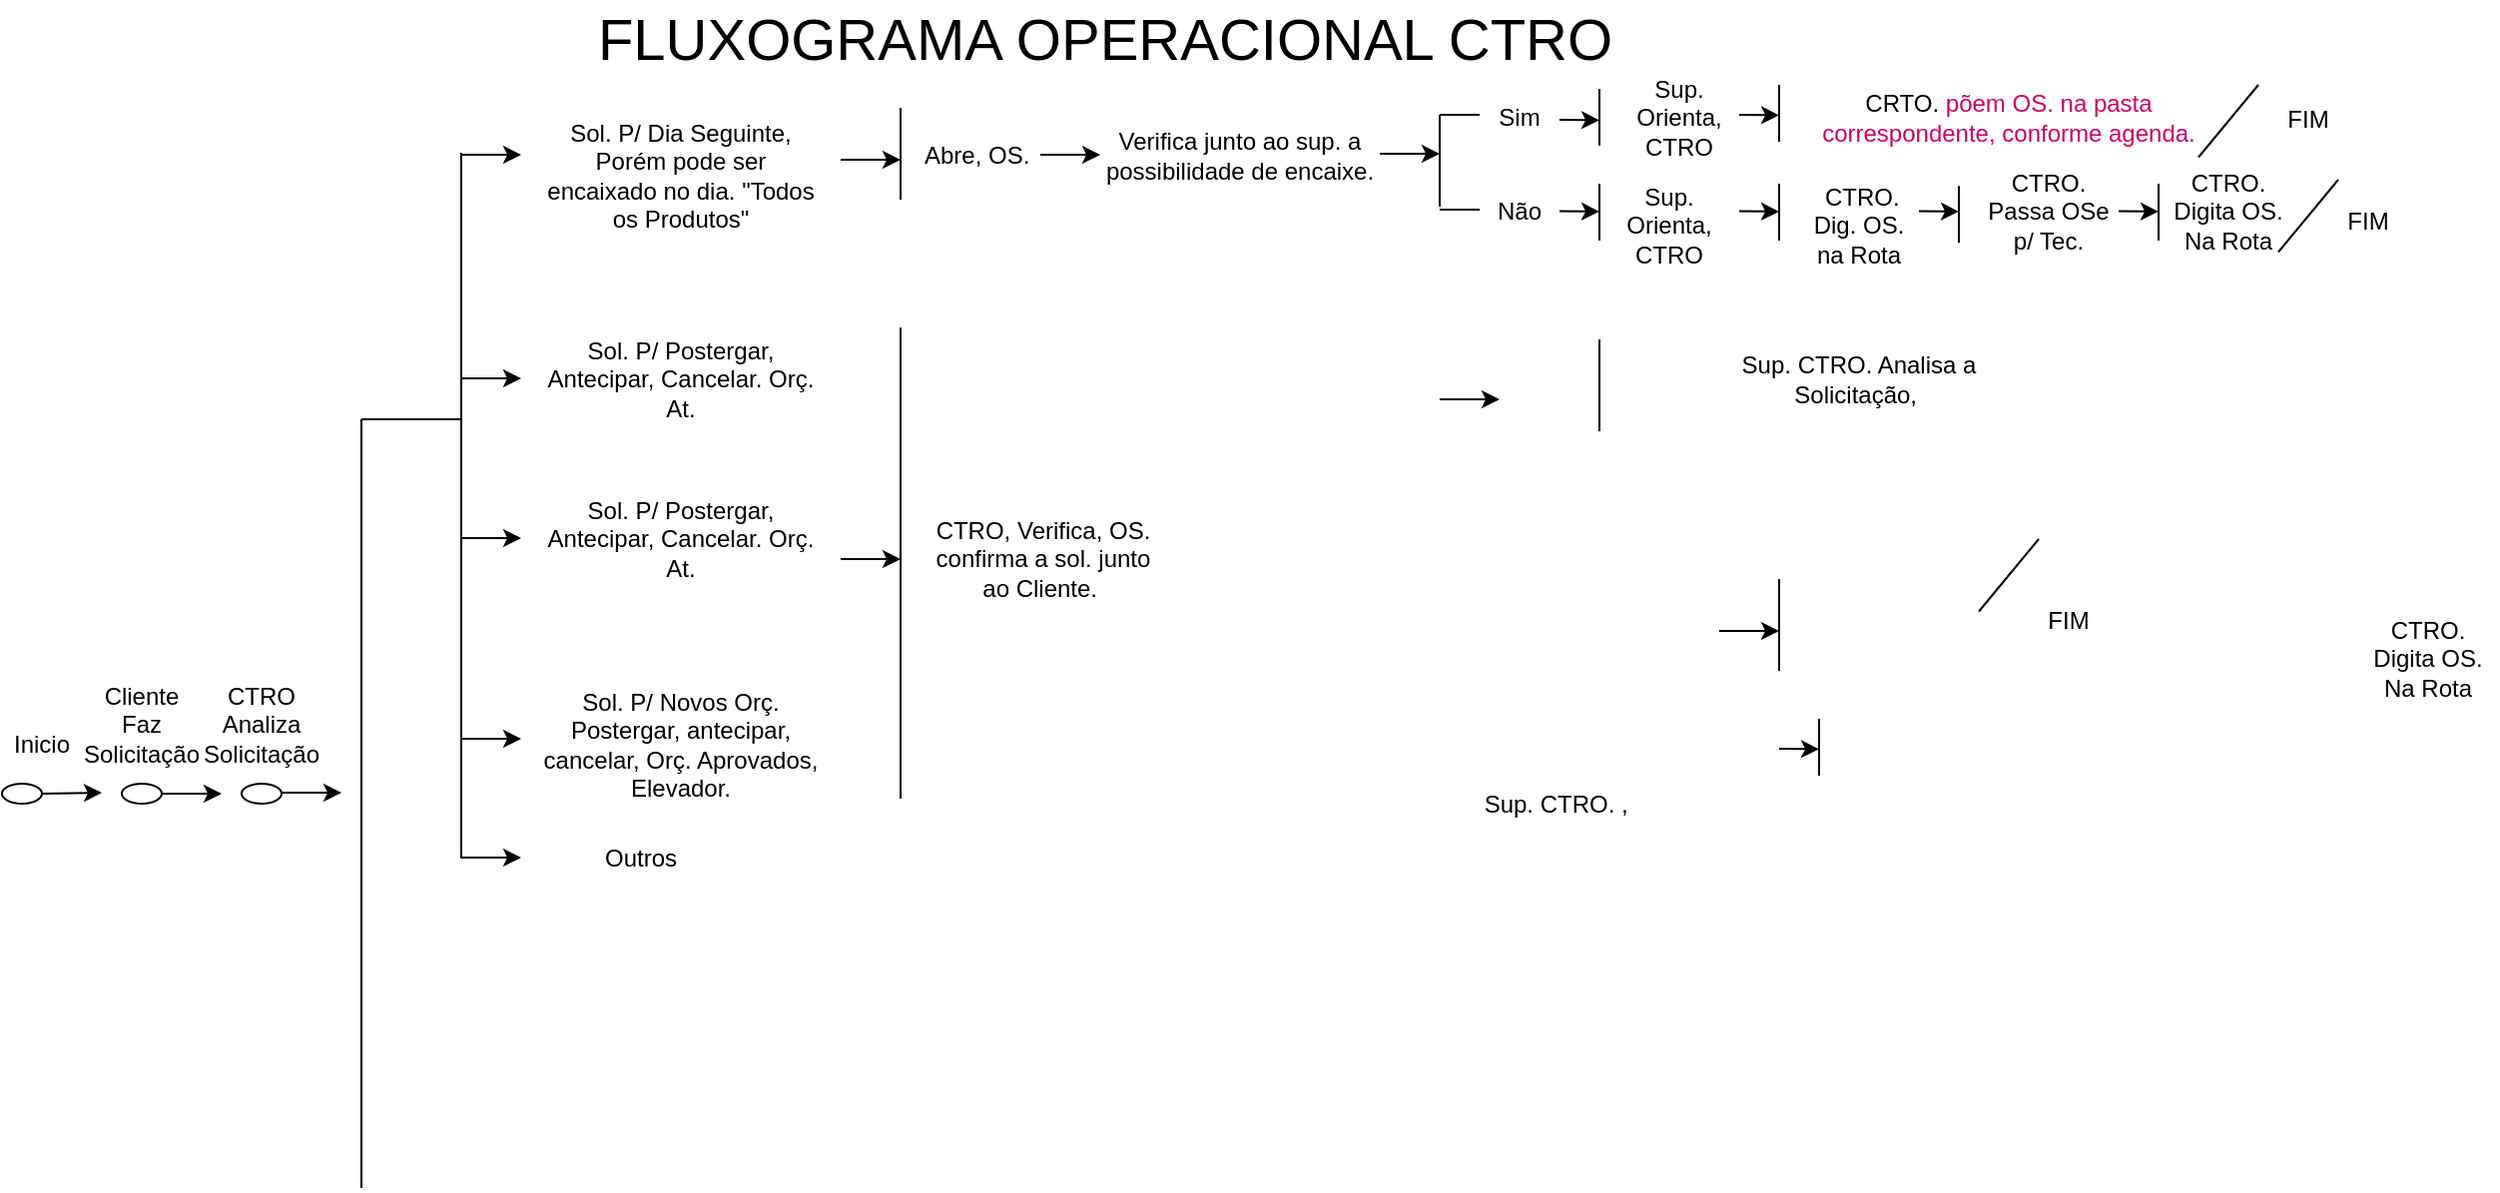 <mxfile type="github" version="13.0.6" pages="4">
  <diagram id="42789a77-a242-8287-6e28-9cd8cfd52e62" name="Page-1">
    <mxGraphModel grid="1" shadow="0" background="#ffffff" dx="1195" dy="621" gridSize="10" guides="1" tooltips="1" connect="1" arrows="1" fold="1" page="1" pageScale="1" pageWidth="3300" pageHeight="2339" math="0">
      <root>
        <mxCell id="0" />
        <mxCell id="1" parent="0" />
        <mxCell id="uc1aDl2WZFb7yHckePc8-2" value="" parent="1" style="endArrow=none;html=1;" edge="1">
          <mxGeometry as="geometry" height="50" width="50" relative="1">
            <mxPoint as="sourcePoint" x="190" y="615" />
            <mxPoint as="targetPoint" x="190" y="230" />
          </mxGeometry>
        </mxCell>
        <mxCell id="uc1aDl2WZFb7yHckePc8-4" value="Inicio" parent="1" style="text;html=1;strokeColor=none;fillColor=none;align=center;verticalAlign=middle;whiteSpace=wrap;rounded=0;" vertex="1">
          <mxGeometry as="geometry" height="20" width="40" x="10" y="382.5" />
        </mxCell>
        <mxCell id="uc1aDl2WZFb7yHckePc8-9" value="" parent="1" style="ellipse;whiteSpace=wrap;html=1;" vertex="1">
          <mxGeometry as="geometry" height="10" width="20" x="10" y="412.5" />
        </mxCell>
        <mxCell id="uc1aDl2WZFb7yHckePc8-10" value="" parent="1" style="endArrow=classic;html=1;" edge="1">
          <mxGeometry as="geometry" height="50" width="50" relative="1">
            <mxPoint as="sourcePoint" x="30" y="417.5" />
            <mxPoint as="targetPoint" x="60" y="417" />
          </mxGeometry>
        </mxCell>
        <mxCell id="uc1aDl2WZFb7yHckePc8-11" value="" parent="1" style="ellipse;whiteSpace=wrap;html=1;" vertex="1">
          <mxGeometry as="geometry" height="10" width="20" x="70" y="412.5" />
        </mxCell>
        <mxCell id="uc1aDl2WZFb7yHckePc8-12" value="" parent="1" style="endArrow=classic;html=1;" edge="1">
          <mxGeometry as="geometry" height="50" width="50" relative="1">
            <mxPoint as="sourcePoint" x="90" y="417.5" />
            <mxPoint as="targetPoint" x="120" y="417.5" />
          </mxGeometry>
        </mxCell>
        <mxCell id="uc1aDl2WZFb7yHckePc8-16" value="" parent="1" style="ellipse;whiteSpace=wrap;html=1;" vertex="1">
          <mxGeometry as="geometry" height="10" width="20" x="130" y="412.5" />
        </mxCell>
        <mxCell id="uc1aDl2WZFb7yHckePc8-18" value="" parent="1" style="endArrow=none;html=1;" edge="1">
          <mxGeometry as="geometry" height="50" width="50" relative="1">
            <mxPoint as="sourcePoint" x="190" y="230" />
            <mxPoint as="targetPoint" x="240" y="230" />
          </mxGeometry>
        </mxCell>
        <mxCell id="uc1aDl2WZFb7yHckePc8-19" value="" parent="1" style="endArrow=none;html=1;" edge="1">
          <mxGeometry as="geometry" height="50" width="50" relative="1">
            <mxPoint as="sourcePoint" x="240" y="450" />
            <mxPoint as="targetPoint" x="240" y="96.5" />
          </mxGeometry>
        </mxCell>
        <mxCell id="uc1aDl2WZFb7yHckePc8-21" value="Sol. P/ Dia Seguinte, Porém pode ser encaixado no dia. &quot;Todos os Produtos&quot;" parent="1" style="text;html=1;strokeColor=none;fillColor=none;align=center;verticalAlign=middle;whiteSpace=wrap;rounded=0;" vertex="1">
          <mxGeometry as="geometry" height="40" width="140" x="280" y="87.5" />
        </mxCell>
        <mxCell id="uc1aDl2WZFb7yHckePc8-22" value="Sol. P/ Postergar, Antecipar, Cancelar. Orç. At." parent="1" style="text;html=1;strokeColor=none;fillColor=none;align=center;verticalAlign=middle;whiteSpace=wrap;rounded=0;" vertex="1">
          <mxGeometry as="geometry" height="40" width="140" x="280" y="190" />
        </mxCell>
        <mxCell id="uc1aDl2WZFb7yHckePc8-30" value="" parent="1" style="endArrow=classic;html=1;" edge="1">
          <mxGeometry as="geometry" height="50" width="50" relative="1">
            <mxPoint as="sourcePoint" x="240" y="97.5" />
            <mxPoint as="targetPoint" x="270" y="97.5" />
          </mxGeometry>
        </mxCell>
        <mxCell id="uc1aDl2WZFb7yHckePc8-31" value="" parent="1" style="endArrow=classic;html=1;" edge="1">
          <mxGeometry as="geometry" height="50" width="50" relative="1">
            <mxPoint as="sourcePoint" x="240" y="209.5" />
            <mxPoint as="targetPoint" x="270" y="209.5" />
          </mxGeometry>
        </mxCell>
        <mxCell id="uc1aDl2WZFb7yHckePc8-32" value="" parent="1" style="endArrow=classic;html=1;" edge="1">
          <mxGeometry as="geometry" height="50" width="50" relative="1">
            <mxPoint as="sourcePoint" x="240" y="289.5" />
            <mxPoint as="targetPoint" x="270" y="289.5" />
          </mxGeometry>
        </mxCell>
        <mxCell id="uc1aDl2WZFb7yHckePc8-34" value="Sol. P/ Postergar, Antecipar, Cancelar. Orç. At." parent="1" style="text;html=1;strokeColor=none;fillColor=none;align=center;verticalAlign=middle;whiteSpace=wrap;rounded=0;" vertex="1">
          <mxGeometry as="geometry" height="40" width="140" x="280" y="270" />
        </mxCell>
        <mxCell id="uc1aDl2WZFb7yHckePc8-35" value="" parent="1" style="endArrow=classic;html=1;" edge="1">
          <mxGeometry as="geometry" height="50" width="50" relative="1">
            <mxPoint as="sourcePoint" x="150" y="417" />
            <mxPoint as="targetPoint" x="180" y="417" />
          </mxGeometry>
        </mxCell>
        <mxCell id="uc1aDl2WZFb7yHckePc8-36" value="Sol. P/ Novos Orç. Postergar, antecipar, cancelar, Orç. Aprovados, Elevador." parent="1" style="text;html=1;strokeColor=none;fillColor=none;align=center;verticalAlign=middle;whiteSpace=wrap;rounded=0;" vertex="1">
          <mxGeometry as="geometry" height="40" width="140" x="280" y="372.5" />
        </mxCell>
        <mxCell id="uc1aDl2WZFb7yHckePc8-37" value="" parent="1" style="endArrow=classic;html=1;" edge="1">
          <mxGeometry as="geometry" height="50" width="50" relative="1">
            <mxPoint as="sourcePoint" x="240" y="390" />
            <mxPoint as="targetPoint" x="270" y="390" />
          </mxGeometry>
        </mxCell>
        <mxCell id="v_m7TwtW3ROeePfh2HAw-1" value="" parent="1" style="endArrow=classic;html=1;" edge="1">
          <mxGeometry as="geometry" height="50" width="50" relative="1">
            <mxPoint as="sourcePoint" x="240" y="449.5" />
            <mxPoint as="targetPoint" x="270" y="449.5" />
          </mxGeometry>
        </mxCell>
        <mxCell id="v_m7TwtW3ROeePfh2HAw-2" value="Outros" parent="1" style="text;html=1;strokeColor=none;fillColor=none;align=center;verticalAlign=middle;whiteSpace=wrap;rounded=0;" vertex="1">
          <mxGeometry as="geometry" height="20" width="40" x="310" y="440" />
        </mxCell>
        <mxCell id="v_m7TwtW3ROeePfh2HAw-4" value="Cliente Faz Solicitação" parent="1" style="text;html=1;strokeColor=none;fillColor=none;align=center;verticalAlign=middle;whiteSpace=wrap;rounded=0;" vertex="1">
          <mxGeometry as="geometry" height="20" width="40" x="60" y="372.5" />
        </mxCell>
        <mxCell id="v_m7TwtW3ROeePfh2HAw-6" value="CTRO Analiza Solicitação" parent="1" style="text;html=1;strokeColor=none;fillColor=none;align=center;verticalAlign=middle;whiteSpace=wrap;rounded=0;" vertex="1">
          <mxGeometry as="geometry" height="20" width="40" x="120" y="372.5" />
        </mxCell>
        <mxCell id="9r6yQ5_XE6KU1Mb98sbQ-2" value="FLUXOGRAMA OPERACIONAL CTRO" parent="1" style="text;html=1;strokeColor=none;fillColor=none;align=center;verticalAlign=middle;whiteSpace=wrap;rounded=0;fontSize=29;" vertex="1">
          <mxGeometry as="geometry" height="40" width="545" x="290" y="20" />
        </mxCell>
        <mxCell id="9r6yQ5_XE6KU1Mb98sbQ-8" parent="1" style="edgeStyle=orthogonalEdgeStyle;rounded=0;orthogonalLoop=1;jettySize=auto;html=1;fontSize=29;" edge="1" source="9r6yQ5_XE6KU1Mb98sbQ-3">
          <mxGeometry as="geometry" relative="1">
            <mxPoint as="targetPoint" x="560" y="97.5" />
          </mxGeometry>
        </mxCell>
        <mxCell id="9r6yQ5_XE6KU1Mb98sbQ-3" value="Abre, OS.&amp;nbsp;" parent="1" style="text;html=1;strokeColor=none;fillColor=none;align=center;verticalAlign=middle;whiteSpace=wrap;rounded=0;" vertex="1">
          <mxGeometry as="geometry" height="20" width="60" x="470" y="87.5" />
        </mxCell>
        <mxCell id="9r6yQ5_XE6KU1Mb98sbQ-4" value="" parent="1" style="endArrow=classic;html=1;" edge="1">
          <mxGeometry as="geometry" height="50" width="50" relative="1">
            <mxPoint as="sourcePoint" x="430" y="100" />
            <mxPoint as="targetPoint" x="460" y="100" />
          </mxGeometry>
        </mxCell>
        <mxCell id="9r6yQ5_XE6KU1Mb98sbQ-5" value="" parent="1" style="endArrow=none;html=1;" edge="1">
          <mxGeometry as="geometry" height="50" width="50" relative="1">
            <mxPoint as="sourcePoint" x="460" y="120" />
            <mxPoint as="targetPoint" x="460" y="74" />
          </mxGeometry>
        </mxCell>
        <mxCell id="9r6yQ5_XE6KU1Mb98sbQ-10" value="Verifica junto ao sup. a possibilidade de encaixe." parent="1" style="text;html=1;strokeColor=none;fillColor=none;align=center;verticalAlign=middle;whiteSpace=wrap;rounded=0;" vertex="1">
          <mxGeometry as="geometry" height="40" width="140" x="560" y="77.5" />
        </mxCell>
        <mxCell id="9r6yQ5_XE6KU1Mb98sbQ-14" value="" parent="1" style="endArrow=classic;html=1;" edge="1">
          <mxGeometry as="geometry" height="50" width="50" relative="1">
            <mxPoint as="sourcePoint" x="700" y="97" />
            <mxPoint as="targetPoint" x="730" y="97" />
          </mxGeometry>
        </mxCell>
        <mxCell id="9r6yQ5_XE6KU1Mb98sbQ-15" value="" parent="1" style="endArrow=none;html=1;" edge="1">
          <mxGeometry as="geometry" height="50" width="50" relative="1">
            <mxPoint as="sourcePoint" x="730" y="123.5" />
            <mxPoint as="targetPoint" x="730" y="77.5" />
          </mxGeometry>
        </mxCell>
        <mxCell id="9r6yQ5_XE6KU1Mb98sbQ-16" value="" parent="1" style="endArrow=none;html=1;fontSize=29;" edge="1">
          <mxGeometry as="geometry" height="50" width="50" relative="1">
            <mxPoint as="sourcePoint" x="730" y="77.5" />
            <mxPoint as="targetPoint" x="750" y="77.5" />
          </mxGeometry>
        </mxCell>
        <mxCell id="9r6yQ5_XE6KU1Mb98sbQ-17" value="" parent="1" style="endArrow=none;html=1;fontSize=29;" edge="1">
          <mxGeometry as="geometry" height="50" width="50" relative="1">
            <mxPoint as="sourcePoint" x="730" y="125" />
            <mxPoint as="targetPoint" x="750" y="125" />
          </mxGeometry>
        </mxCell>
        <mxCell id="9r6yQ5_XE6KU1Mb98sbQ-18" value="Sim" parent="1" style="text;html=1;strokeColor=none;fillColor=none;align=center;verticalAlign=middle;whiteSpace=wrap;rounded=0;" vertex="1">
          <mxGeometry as="geometry" height="17.5" width="40" x="750" y="70" />
        </mxCell>
        <mxCell id="9r6yQ5_XE6KU1Mb98sbQ-19" value="Não" parent="1" style="text;html=1;strokeColor=none;fillColor=none;align=center;verticalAlign=middle;whiteSpace=wrap;rounded=0;" vertex="1">
          <mxGeometry as="geometry" height="17.5" width="40" x="750" y="117.5" />
        </mxCell>
        <mxCell id="9r6yQ5_XE6KU1Mb98sbQ-24" value="" parent="1" style="endArrow=classic;html=1;" edge="1">
          <mxGeometry as="geometry" height="50" width="50" relative="1">
            <mxPoint as="sourcePoint" x="790" y="80" />
            <mxPoint as="targetPoint" x="810" y="80.25" />
          </mxGeometry>
        </mxCell>
        <mxCell id="9r6yQ5_XE6KU1Mb98sbQ-25" value="" parent="1" style="endArrow=none;html=1;" edge="1">
          <mxGeometry as="geometry" height="50" width="50" relative="1">
            <mxPoint as="sourcePoint" x="810" y="93" />
            <mxPoint as="targetPoint" x="810" y="64.5" />
          </mxGeometry>
        </mxCell>
        <mxCell id="9r6yQ5_XE6KU1Mb98sbQ-30" value="" parent="1" style="endArrow=classic;html=1;" edge="1">
          <mxGeometry as="geometry" height="50" width="50" relative="1">
            <mxPoint as="sourcePoint" x="790" y="125.75" />
            <mxPoint as="targetPoint" x="810" y="126" />
          </mxGeometry>
        </mxCell>
        <mxCell id="9r6yQ5_XE6KU1Mb98sbQ-31" value="" parent="1" style="endArrow=none;html=1;" edge="1">
          <mxGeometry as="geometry" height="50" width="50" relative="1">
            <mxPoint as="sourcePoint" x="810" y="140.5" />
            <mxPoint as="targetPoint" x="810" y="112" />
          </mxGeometry>
        </mxCell>
        <mxCell id="9r6yQ5_XE6KU1Mb98sbQ-33" value="Sup. Orienta, CTRO" parent="1" style="text;html=1;strokeColor=none;fillColor=none;align=center;verticalAlign=middle;whiteSpace=wrap;rounded=0;" vertex="1">
          <mxGeometry as="geometry" height="31.25" width="50" x="820" y="117.5" />
        </mxCell>
        <mxCell id="9r6yQ5_XE6KU1Mb98sbQ-34" value="Sup. Orienta, CTRO" parent="1" style="text;html=1;strokeColor=none;fillColor=none;align=center;verticalAlign=middle;whiteSpace=wrap;rounded=0;" vertex="1">
          <mxGeometry as="geometry" height="32.5" width="60" x="820" y="62.5" />
        </mxCell>
        <mxCell id="9r6yQ5_XE6KU1Mb98sbQ-35" value="CTRO. Passa OSe p/ Tec." parent="1" style="text;html=1;strokeColor=none;fillColor=none;align=center;verticalAlign=middle;whiteSpace=wrap;rounded=0;" vertex="1">
          <mxGeometry as="geometry" height="40" width="70" x="1000" y="106.25" />
        </mxCell>
        <mxCell id="9r6yQ5_XE6KU1Mb98sbQ-36" value="&amp;nbsp;CTRO. Dig. OS. na Rota" parent="1" style="text;html=1;strokeColor=none;fillColor=none;align=center;verticalAlign=middle;whiteSpace=wrap;rounded=0;" vertex="1">
          <mxGeometry as="geometry" height="40" width="60" x="910" y="113.13" />
        </mxCell>
        <mxCell id="9r6yQ5_XE6KU1Mb98sbQ-37" value="" parent="1" style="endArrow=classic;html=1;" edge="1">
          <mxGeometry as="geometry" height="50" width="50" relative="1">
            <mxPoint as="sourcePoint" x="880" y="125.75" />
            <mxPoint as="targetPoint" x="900" y="126" />
          </mxGeometry>
        </mxCell>
        <mxCell id="9r6yQ5_XE6KU1Mb98sbQ-38" value="" parent="1" style="endArrow=none;html=1;" edge="1">
          <mxGeometry as="geometry" height="50" width="50" relative="1">
            <mxPoint as="sourcePoint" x="900" y="140.5" />
            <mxPoint as="targetPoint" x="900" y="112" />
          </mxGeometry>
        </mxCell>
        <mxCell id="9r6yQ5_XE6KU1Mb98sbQ-42" value="" parent="1" style="endArrow=classic;html=1;" edge="1">
          <mxGeometry as="geometry" height="50" width="50" relative="1">
            <mxPoint as="sourcePoint" x="880" y="77.5" />
            <mxPoint as="targetPoint" x="900" y="77.75" />
          </mxGeometry>
        </mxCell>
        <mxCell id="9r6yQ5_XE6KU1Mb98sbQ-43" value="" parent="1" style="endArrow=none;html=1;" edge="1">
          <mxGeometry as="geometry" height="50" width="50" relative="1">
            <mxPoint as="sourcePoint" x="900" y="91" />
            <mxPoint as="targetPoint" x="900" y="62.5" />
          </mxGeometry>
        </mxCell>
        <mxCell id="9r6yQ5_XE6KU1Mb98sbQ-44" value="" parent="1" style="endArrow=classic;html=1;" edge="1">
          <mxGeometry as="geometry" height="50" width="50" relative="1">
            <mxPoint as="sourcePoint" x="970" y="125.75" />
            <mxPoint as="targetPoint" x="990" y="126" />
          </mxGeometry>
        </mxCell>
        <mxCell id="9r6yQ5_XE6KU1Mb98sbQ-45" value="" parent="1" style="endArrow=none;html=1;" edge="1">
          <mxGeometry as="geometry" height="50" width="50" relative="1">
            <mxPoint as="sourcePoint" x="990" y="141.63" />
            <mxPoint as="targetPoint" x="990" y="113.13" />
          </mxGeometry>
        </mxCell>
        <mxCell id="XWmnxbT3tjLZ1vYqQ-oa-1" value="" parent="1" style="endArrow=classic;html=1;" edge="1">
          <mxGeometry as="geometry" height="50" width="50" relative="1">
            <mxPoint as="sourcePoint" x="1070" y="125.75" />
            <mxPoint as="targetPoint" x="1090" y="126" />
          </mxGeometry>
        </mxCell>
        <mxCell id="XWmnxbT3tjLZ1vYqQ-oa-2" value="" parent="1" style="endArrow=none;html=1;" edge="1">
          <mxGeometry as="geometry" height="50" width="50" relative="1">
            <mxPoint as="sourcePoint" x="1090" y="140.5" />
            <mxPoint as="targetPoint" x="1090" y="112" />
          </mxGeometry>
        </mxCell>
        <mxCell id="XWmnxbT3tjLZ1vYqQ-oa-3" value="CTRO. Digita OS. Na Rota" parent="1" style="text;html=1;strokeColor=none;fillColor=none;align=center;verticalAlign=middle;whiteSpace=wrap;rounded=0;" vertex="1">
          <mxGeometry as="geometry" height="40" width="70" x="1090" y="106.25" />
        </mxCell>
        <mxCell id="XWmnxbT3tjLZ1vYqQ-oa-4" value="CRTO. &lt;font color=&quot;#cc0066&quot;&gt;põem OS. na pasta correspondente, conforme agenda.&lt;br&gt;&lt;/font&gt;" parent="1" style="text;html=1;strokeColor=none;fillColor=none;align=center;verticalAlign=middle;whiteSpace=wrap;rounded=0;" vertex="1">
          <mxGeometry as="geometry" height="53.75" width="210" x="910" y="51.88" />
        </mxCell>
        <mxCell id="XWmnxbT3tjLZ1vYqQ-oa-5" value="CTRO. Digita OS. Na Rota" parent="1" style="text;html=1;strokeColor=none;fillColor=none;align=center;verticalAlign=middle;whiteSpace=wrap;rounded=0;" vertex="1">
          <mxGeometry as="geometry" height="40" width="70" x="1190" y="330" />
        </mxCell>
        <mxCell id="XWmnxbT3tjLZ1vYqQ-oa-6" value="" parent="1" style="endArrow=classic;html=1;" edge="1">
          <mxGeometry as="geometry" height="50" width="50" relative="1">
            <mxPoint as="sourcePoint" x="900" y="395" />
            <mxPoint as="targetPoint" x="920" y="395.25" />
          </mxGeometry>
        </mxCell>
        <mxCell id="XWmnxbT3tjLZ1vYqQ-oa-7" value="" parent="1" style="endArrow=none;html=1;" edge="1">
          <mxGeometry as="geometry" height="50" width="50" relative="1">
            <mxPoint as="sourcePoint" x="920" y="408.5" />
            <mxPoint as="targetPoint" x="920" y="380" />
          </mxGeometry>
        </mxCell>
        <mxCell id="XWmnxbT3tjLZ1vYqQ-oa-10" value="" parent="1" style="endArrow=none;html=1;" edge="1">
          <mxGeometry as="geometry" height="50" width="50" relative="1">
            <mxPoint as="sourcePoint" x="1150" y="146.25" />
            <mxPoint as="targetPoint" x="1180" y="110" />
          </mxGeometry>
        </mxCell>
        <mxCell id="XWmnxbT3tjLZ1vYqQ-oa-11" value="FIM" parent="1" style="text;html=1;strokeColor=none;fillColor=none;align=center;verticalAlign=middle;whiteSpace=wrap;rounded=0;" vertex="1">
          <mxGeometry as="geometry" height="30" width="50" x="1170" y="116.25" />
        </mxCell>
        <mxCell id="XWmnxbT3tjLZ1vYqQ-oa-12" value="" parent="1" style="endArrow=none;html=1;" edge="1">
          <mxGeometry as="geometry" height="50" width="50" relative="1">
            <mxPoint as="sourcePoint" x="1000" y="326.25" />
            <mxPoint as="targetPoint" x="1030" y="290" />
          </mxGeometry>
        </mxCell>
        <mxCell id="XWmnxbT3tjLZ1vYqQ-oa-14" value="FIM" parent="1" style="text;html=1;strokeColor=none;fillColor=none;align=center;verticalAlign=middle;whiteSpace=wrap;rounded=0;" vertex="1">
          <mxGeometry as="geometry" height="30" width="50" x="1020" y="316.25" />
        </mxCell>
        <mxCell id="cPj9RKFQusdOc-EY2o44-1" value="" parent="1" style="endArrow=none;html=1;" edge="1">
          <mxGeometry as="geometry" height="50" width="50" relative="1">
            <mxPoint as="sourcePoint" x="1110" y="98.75" />
            <mxPoint as="targetPoint" x="1140" y="62.5" />
          </mxGeometry>
        </mxCell>
        <mxCell id="cPj9RKFQusdOc-EY2o44-2" value="FIM" parent="1" style="text;html=1;strokeColor=none;fillColor=none;align=center;verticalAlign=middle;whiteSpace=wrap;rounded=0;" vertex="1">
          <mxGeometry as="geometry" height="30" width="50" x="1140" y="65" />
        </mxCell>
        <mxCell id="7BaA20luYWvMfoN9ew5F-1" value="" parent="1" style="endArrow=classic;html=1;" edge="1">
          <mxGeometry as="geometry" height="50" width="50" relative="1">
            <mxPoint as="sourcePoint" x="870" y="336" />
            <mxPoint as="targetPoint" x="900" y="336" />
          </mxGeometry>
        </mxCell>
        <mxCell id="7BaA20luYWvMfoN9ew5F-2" value="" parent="1" style="endArrow=none;html=1;" edge="1">
          <mxGeometry as="geometry" height="50" width="50" relative="1">
            <mxPoint as="sourcePoint" x="900" y="356" />
            <mxPoint as="targetPoint" x="900" y="310" />
          </mxGeometry>
        </mxCell>
        <mxCell id="7BaA20luYWvMfoN9ew5F-4" value="" parent="1" style="endArrow=none;html=1;" edge="1">
          <mxGeometry as="geometry" height="50" width="50" relative="1">
            <mxPoint as="sourcePoint" x="460" y="420" />
            <mxPoint as="targetPoint" x="460" y="184" />
          </mxGeometry>
        </mxCell>
        <mxCell id="7BaA20luYWvMfoN9ew5F-5" value="" parent="1" style="endArrow=classic;html=1;" edge="1">
          <mxGeometry as="geometry" height="50" width="50" relative="1">
            <mxPoint as="sourcePoint" x="430" y="300" />
            <mxPoint as="targetPoint" x="460" y="300" />
          </mxGeometry>
        </mxCell>
        <mxCell id="7bfzUtcLe6RFUD6rCWvY-1" value="Sup. CTRO. Analisa a Solicitação,&amp;nbsp;" parent="1" style="text;html=1;strokeColor=none;fillColor=none;align=center;verticalAlign=middle;whiteSpace=wrap;rounded=0;" vertex="1">
          <mxGeometry as="geometry" height="40" width="140" x="870" y="190" />
        </mxCell>
        <mxCell id="7bfzUtcLe6RFUD6rCWvY-2" value="CTRO, Verifica, OS. confirma a sol. junto ao Cliente.&amp;nbsp;" parent="1" style="text;html=1;strokeColor=none;fillColor=none;align=center;verticalAlign=middle;whiteSpace=wrap;rounded=0;" vertex="1">
          <mxGeometry as="geometry" height="60" width="122.5" x="470" y="270" />
        </mxCell>
        <mxCell id="7bfzUtcLe6RFUD6rCWvY-4" value="" parent="1" style="endArrow=classic;html=1;" edge="1">
          <mxGeometry as="geometry" height="50" width="50" relative="1">
            <mxPoint as="sourcePoint" x="730" y="220" />
            <mxPoint as="targetPoint" x="760" y="220" />
          </mxGeometry>
        </mxCell>
        <mxCell id="7bfzUtcLe6RFUD6rCWvY-5" value="" parent="1" style="endArrow=none;html=1;" edge="1">
          <mxGeometry as="geometry" height="50" width="50" relative="1">
            <mxPoint as="sourcePoint" x="810" y="236" />
            <mxPoint as="targetPoint" x="810" y="190" />
          </mxGeometry>
        </mxCell>
        <mxCell id="7bfzUtcLe6RFUD6rCWvY-6" value="Sup. CTRO. ,&amp;nbsp;" parent="1" style="text;html=1;strokeColor=none;fillColor=none;align=center;verticalAlign=middle;whiteSpace=wrap;rounded=0;" vertex="1">
          <mxGeometry as="geometry" height="40" width="140" x="720" y="402.5" />
        </mxCell>
      </root>
    </mxGraphModel>
  </diagram>
  <diagram id="VowPSKLSwcdL8PGmFeqZ" name="Dep. Técinico">
    
    <mxGraphModel grid="1" shadow="0" dx="1195" dy="621" gridSize="10" guides="1" tooltips="1" connect="1" arrows="1" fold="1" page="1" pageScale="1" pageWidth="1169" pageHeight="827" math="0">
      
      <root>
        
        <mxCell id="izdePBgaHRLxN76MMXIb-0" />
        
        <mxCell id="izdePBgaHRLxN76MMXIb-1" parent="izdePBgaHRLxN76MMXIb-0" />
        
        <mxCell id="0TEE65AGIhRXkWMVHrGa-7" parent="izdePBgaHRLxN76MMXIb-1" style="edgeStyle=orthogonalEdgeStyle;rounded=0;orthogonalLoop=1;jettySize=auto;html=1;exitX=0.5;exitY=1;exitDx=0;exitDy=0;entryX=0.5;entryY=0;entryDx=0;entryDy=0;" edge="1" source="1FYyuzmXrX8Bn1QbTcke-0" target="1FYyuzmXrX8Bn1QbTcke-1">
          
          <mxGeometry as="geometry" relative="1" />
          
        </mxCell>
        
        <mxCell id="1FYyuzmXrX8Bn1QbTcke-0" value="&lt;font style=&quot;font-size: 13px&quot;&gt;&lt;b&gt;Dep. Técinico&lt;/b&gt;&lt;/font&gt;" parent="izdePBgaHRLxN76MMXIb-1" style="rounded=1;whiteSpace=wrap;html=1;strokeColor=#1A1A1A;strokeWidth=1;" vertex="1">
          
          <mxGeometry as="geometry" height="40" width="120" x="497.5" y="107" />
          
        </mxCell>
        
        <mxCell id="0TEE65AGIhRXkWMVHrGa-9" parent="izdePBgaHRLxN76MMXIb-1" style="edgeStyle=orthogonalEdgeStyle;rounded=0;orthogonalLoop=1;jettySize=auto;html=1;exitX=0.5;exitY=1;exitDx=0;exitDy=0;entryX=0.5;entryY=0;entryDx=0;entryDy=0;" edge="1" source="1FYyuzmXrX8Bn1QbTcke-1" target="1FYyuzmXrX8Bn1QbTcke-7">
          
          <mxGeometry as="geometry" relative="1" />
          
        </mxCell>
        
        <mxCell id="0TEE65AGIhRXkWMVHrGa-10" parent="izdePBgaHRLxN76MMXIb-1" style="edgeStyle=orthogonalEdgeStyle;rounded=0;orthogonalLoop=1;jettySize=auto;html=1;exitX=1;exitY=0.5;exitDx=0;exitDy=0;entryX=0.5;entryY=0;entryDx=0;entryDy=0;" edge="1" source="1FYyuzmXrX8Bn1QbTcke-1" target="1FYyuzmXrX8Bn1QbTcke-8">
          
          <mxGeometry as="geometry" relative="1" />
          
        </mxCell>
        
        <mxCell id="0TEE65AGIhRXkWMVHrGa-11" parent="izdePBgaHRLxN76MMXIb-1" style="edgeStyle=orthogonalEdgeStyle;rounded=0;orthogonalLoop=1;jettySize=auto;html=1;exitX=1;exitY=0.5;exitDx=0;exitDy=0;" edge="1" source="1FYyuzmXrX8Bn1QbTcke-1" target="0TEE65AGIhRXkWMVHrGa-2">
          
          <mxGeometry as="geometry" relative="1" />
          
        </mxCell>
        
        <mxCell id="0TEE65AGIhRXkWMVHrGa-12" parent="izdePBgaHRLxN76MMXIb-1" style="edgeStyle=orthogonalEdgeStyle;rounded=0;orthogonalLoop=1;jettySize=auto;html=1;exitX=1;exitY=0.5;exitDx=0;exitDy=0;entryX=0.5;entryY=0;entryDx=0;entryDy=0;" edge="1" source="1FYyuzmXrX8Bn1QbTcke-1" target="0TEE65AGIhRXkWMVHrGa-5">
          
          <mxGeometry as="geometry" relative="1" />
          
        </mxCell>
        
        <mxCell id="0TEE65AGIhRXkWMVHrGa-13" parent="izdePBgaHRLxN76MMXIb-1" style="edgeStyle=orthogonalEdgeStyle;rounded=0;orthogonalLoop=1;jettySize=auto;html=1;exitX=1;exitY=0.5;exitDx=0;exitDy=0;entryX=0.5;entryY=0;entryDx=0;entryDy=0;" edge="1" source="1FYyuzmXrX8Bn1QbTcke-1" target="0TEE65AGIhRXkWMVHrGa-6">
          
          <mxGeometry as="geometry" relative="1" />
          
        </mxCell>
        
        <mxCell id="0TEE65AGIhRXkWMVHrGa-14" parent="izdePBgaHRLxN76MMXIb-1" style="edgeStyle=orthogonalEdgeStyle;rounded=0;orthogonalLoop=1;jettySize=auto;html=1;exitX=0;exitY=0.5;exitDx=0;exitDy=0;entryX=0.5;entryY=0;entryDx=0;entryDy=0;" edge="1" source="1FYyuzmXrX8Bn1QbTcke-1" target="1FYyuzmXrX8Bn1QbTcke-6">
          
          <mxGeometry as="geometry" relative="1" />
          
        </mxCell>
        
        <mxCell id="0TEE65AGIhRXkWMVHrGa-15" parent="izdePBgaHRLxN76MMXIb-1" style="edgeStyle=orthogonalEdgeStyle;rounded=0;orthogonalLoop=1;jettySize=auto;html=1;entryX=0.5;entryY=0;entryDx=0;entryDy=0;" edge="1" source="1FYyuzmXrX8Bn1QbTcke-1" target="1FYyuzmXrX8Bn1QbTcke-5">
          
          <mxGeometry as="geometry" relative="1" />
          
        </mxCell>
        
        <mxCell id="0TEE65AGIhRXkWMVHrGa-16" parent="izdePBgaHRLxN76MMXIb-1" style="edgeStyle=orthogonalEdgeStyle;rounded=0;orthogonalLoop=1;jettySize=auto;html=1;entryX=0.5;entryY=0;entryDx=0;entryDy=0;" edge="1" source="1FYyuzmXrX8Bn1QbTcke-1" target="1FYyuzmXrX8Bn1QbTcke-4">
          
          <mxGeometry as="geometry" relative="1" />
          
        </mxCell>
        
        <mxCell id="0TEE65AGIhRXkWMVHrGa-17" parent="izdePBgaHRLxN76MMXIb-1" style="edgeStyle=orthogonalEdgeStyle;rounded=0;orthogonalLoop=1;jettySize=auto;html=1;" edge="1" source="1FYyuzmXrX8Bn1QbTcke-1" target="1FYyuzmXrX8Bn1QbTcke-3">
          
          <mxGeometry as="geometry" relative="1" />
          
        </mxCell>
        
        <mxCell id="Jy4Oo53KS_WOsFD6y95R-51" parent="izdePBgaHRLxN76MMXIb-1" style="edgeStyle=orthogonalEdgeStyle;rounded=0;orthogonalLoop=1;jettySize=auto;html=1;exitX=1;exitY=0.5;exitDx=0;exitDy=0;entryX=0.5;entryY=0;entryDx=0;entryDy=0;fontSize=12;" edge="1" source="1FYyuzmXrX8Bn1QbTcke-1" target="Jy4Oo53KS_WOsFD6y95R-50">
          
          <mxGeometry as="geometry" relative="1" />
          
        </mxCell>
        
        <mxCell id="Dw2Ih1lKagDSzFaHfVTy-4" parent="izdePBgaHRLxN76MMXIb-1" style="edgeStyle=orthogonalEdgeStyle;rounded=0;orthogonalLoop=1;jettySize=auto;html=1;entryX=0.5;entryY=0;entryDx=0;entryDy=0;" edge="1" source="1FYyuzmXrX8Bn1QbTcke-1" target="Dw2Ih1lKagDSzFaHfVTy-3">
          
          <mxGeometry as="geometry" relative="1" />
          
        </mxCell>
        
        <mxCell id="1FYyuzmXrX8Bn1QbTcke-1" value="&lt;span style=&quot;font-size: 13px&quot;&gt;&lt;b&gt;CTRO&lt;/b&gt;&lt;/span&gt;" parent="izdePBgaHRLxN76MMXIb-1" style="rounded=1;whiteSpace=wrap;html=1;strokeColor=#1A1A1A;strokeWidth=1;" vertex="1">
          
          <mxGeometry as="geometry" height="40" width="120" x="497.5" y="207" />
          
        </mxCell>
        
        <mxCell id="Jy4Oo53KS_WOsFD6y95R-13" parent="izdePBgaHRLxN76MMXIb-1" style="edgeStyle=orthogonalEdgeStyle;rounded=0;orthogonalLoop=1;jettySize=auto;html=1;entryX=0.5;entryY=0;entryDx=0;entryDy=0;" edge="1" source="1FYyuzmXrX8Bn1QbTcke-3" target="0TEE65AGIhRXkWMVHrGa-18">
          
          <mxGeometry as="geometry" relative="1" />
          
        </mxCell>
        
        <UserObject id="1FYyuzmXrX8Bn1QbTcke-3" link="data:page/id,8KfQrTrfPnbwiC3lRqTd" label="&lt;span style=&quot;font-size: 12px;&quot;&gt;&lt;b style=&quot;font-size: 12px;&quot;&gt;Antena Coletiva&lt;/b&gt;&lt;/span&gt;">
          
          <mxCell parent="izdePBgaHRLxN76MMXIb-1" style="rounded=1;whiteSpace=wrap;html=1;strokeColor=#1A1A1A;strokeWidth=1;fontSize=12;spacing=2;" vertex="1">
            
            <mxGeometry as="geometry" height="40" width="100" x="10" y="307" />
            
          </mxCell>
          
        </UserObject>
        
        <mxCell id="Jy4Oo53KS_WOsFD6y95R-16" parent="izdePBgaHRLxN76MMXIb-1" style="edgeStyle=orthogonalEdgeStyle;rounded=0;orthogonalLoop=1;jettySize=auto;html=1;entryX=0.5;entryY=0;entryDx=0;entryDy=0;" edge="1" source="1FYyuzmXrX8Bn1QbTcke-4" target="0TEE65AGIhRXkWMVHrGa-21">
          
          <mxGeometry as="geometry" relative="1" />
          
        </mxCell>
        
        <mxCell id="1FYyuzmXrX8Bn1QbTcke-4" value="&lt;span style=&quot;font-size: 13px&quot;&gt;&lt;b&gt;Interfone&lt;/b&gt;&lt;/span&gt;" parent="izdePBgaHRLxN76MMXIb-1" style="rounded=1;whiteSpace=wrap;html=1;strokeColor=#1A1A1A;strokeWidth=1;" vertex="1">
          
          <mxGeometry as="geometry" height="40" width="87" x="124" y="307" />
          
        </mxCell>
        
        <mxCell id="Jy4Oo53KS_WOsFD6y95R-18" parent="izdePBgaHRLxN76MMXIb-1" style="edgeStyle=orthogonalEdgeStyle;rounded=0;orthogonalLoop=1;jettySize=auto;html=1;entryX=0.5;entryY=0;entryDx=0;entryDy=0;" edge="1" source="1FYyuzmXrX8Bn1QbTcke-5" target="0TEE65AGIhRXkWMVHrGa-23">
          
          <mxGeometry as="geometry" relative="1" />
          
        </mxCell>
        
        <mxCell id="1FYyuzmXrX8Bn1QbTcke-5" value="&lt;span style=&quot;font-size: 13px&quot;&gt;&lt;b&gt;Portão&lt;/b&gt;&lt;/span&gt;" parent="izdePBgaHRLxN76MMXIb-1" style="rounded=1;whiteSpace=wrap;html=1;strokeColor=#d79b00;strokeWidth=1;fillColor=#ffe6cc;" vertex="1">
          
          <mxGeometry as="geometry" height="40" width="92" x="219" y="307" />
          
        </mxCell>
        
        <mxCell id="Jy4Oo53KS_WOsFD6y95R-25" parent="izdePBgaHRLxN76MMXIb-1" style="edgeStyle=orthogonalEdgeStyle;rounded=0;orthogonalLoop=1;jettySize=auto;html=1;exitX=0.5;exitY=1;exitDx=0;exitDy=0;entryX=0.5;entryY=0;entryDx=0;entryDy=0;" edge="1" source="1FYyuzmXrX8Bn1QbTcke-6" target="0TEE65AGIhRXkWMVHrGa-26">
          
          <mxGeometry as="geometry" relative="1" />
          
        </mxCell>
        
        <mxCell id="1FYyuzmXrX8Bn1QbTcke-6" value="&lt;span style=&quot;font-size: 13px&quot;&gt;&lt;b&gt;Biométria &amp;amp; Fechadura Ele.&lt;/b&gt;&lt;/span&gt;" parent="izdePBgaHRLxN76MMXIb-1" style="rounded=1;whiteSpace=wrap;html=1;strokeColor=#1A1A1A;strokeWidth=1;" vertex="1">
          
          <mxGeometry as="geometry" height="40" width="100" x="326.5" y="307" />
          
        </mxCell>
        
        <mxCell id="Jy4Oo53KS_WOsFD6y95R-27" parent="izdePBgaHRLxN76MMXIb-1" style="edgeStyle=orthogonalEdgeStyle;rounded=0;orthogonalLoop=1;jettySize=auto;html=1;exitX=0.5;exitY=1;exitDx=0;exitDy=0;entryX=0.5;entryY=0;entryDx=0;entryDy=0;" edge="1" source="1FYyuzmXrX8Bn1QbTcke-7" target="0TEE65AGIhRXkWMVHrGa-28">
          
          <mxGeometry as="geometry" relative="1" />
          
        </mxCell>
        
        <mxCell id="1FYyuzmXrX8Bn1QbTcke-7" value="&lt;span style=&quot;font-size: 13px&quot;&gt;&lt;b&gt;Luz de Emergência&lt;/b&gt;&lt;/span&gt;" parent="izdePBgaHRLxN76MMXIb-1" style="rounded=1;whiteSpace=wrap;html=1;strokeColor=#1A1A1A;strokeWidth=1;" vertex="1">
          
          <mxGeometry as="geometry" height="40" width="90" x="440" y="307" />
          
        </mxCell>
        
        <mxCell id="Jy4Oo53KS_WOsFD6y95R-29" parent="izdePBgaHRLxN76MMXIb-1" style="edgeStyle=orthogonalEdgeStyle;rounded=0;orthogonalLoop=1;jettySize=auto;html=1;exitX=0.5;exitY=1;exitDx=0;exitDy=0;entryX=0.5;entryY=0;entryDx=0;entryDy=0;" edge="1" source="1FYyuzmXrX8Bn1QbTcke-8" target="Jy4Oo53KS_WOsFD6y95R-0">
          
          <mxGeometry as="geometry" relative="1" />
          
        </mxCell>
        
        <mxCell id="1FYyuzmXrX8Bn1QbTcke-8" value="&lt;span style=&quot;font-size: 13px&quot;&gt;&lt;b&gt;Sensor de Presença&lt;/b&gt;&lt;/span&gt;" parent="izdePBgaHRLxN76MMXIb-1" style="rounded=1;whiteSpace=wrap;html=1;strokeColor=#1A1A1A;strokeWidth=1;" vertex="1">
          
          <mxGeometry as="geometry" height="40" width="87" x="546.5" y="307" />
          
        </mxCell>
        
        <mxCell id="Jy4Oo53KS_WOsFD6y95R-31" parent="izdePBgaHRLxN76MMXIb-1" style="edgeStyle=orthogonalEdgeStyle;rounded=0;orthogonalLoop=1;jettySize=auto;html=1;exitX=0.5;exitY=1;exitDx=0;exitDy=0;entryX=0.5;entryY=0;entryDx=0;entryDy=0;" edge="1" source="0TEE65AGIhRXkWMVHrGa-2" target="Jy4Oo53KS_WOsFD6y95R-2">
          
          <mxGeometry as="geometry" relative="1" />
          
        </mxCell>
        
        <mxCell id="0TEE65AGIhRXkWMVHrGa-2" value="&lt;span style=&quot;font-size: 13px&quot;&gt;&lt;b&gt;CFTV&lt;/b&gt;&lt;/span&gt;" parent="izdePBgaHRLxN76MMXIb-1" style="rounded=1;whiteSpace=wrap;html=1;strokeColor=#d79b00;strokeWidth=1;fillColor=#ffe6cc;" vertex="1">
          
          <mxGeometry as="geometry" height="40" width="71" x="649" y="307" />
          
        </mxCell>
        
        <mxCell id="Jy4Oo53KS_WOsFD6y95R-36" parent="izdePBgaHRLxN76MMXIb-1" style="edgeStyle=orthogonalEdgeStyle;rounded=0;orthogonalLoop=1;jettySize=auto;html=1;exitX=0.5;exitY=1;exitDx=0;exitDy=0;entryX=0.5;entryY=0;entryDx=0;entryDy=0;" edge="1" source="0TEE65AGIhRXkWMVHrGa-5" target="Jy4Oo53KS_WOsFD6y95R-7">
          
          <mxGeometry as="geometry" relative="1" />
          
        </mxCell>
        
        <mxCell id="0TEE65AGIhRXkWMVHrGa-5" value="&lt;span style=&quot;font-size: 13px&quot;&gt;&lt;b&gt;Vistoria&lt;/b&gt;&lt;/span&gt;" parent="izdePBgaHRLxN76MMXIb-1" style="rounded=1;whiteSpace=wrap;html=1;strokeColor=#1A1A1A;strokeWidth=1;" vertex="1">
          
          <mxGeometry as="geometry" height="40" width="80" x="740" y="307" />
          
        </mxCell>
        
        <mxCell id="Jy4Oo53KS_WOsFD6y95R-39" parent="izdePBgaHRLxN76MMXIb-1" style="edgeStyle=orthogonalEdgeStyle;rounded=0;orthogonalLoop=1;jettySize=auto;html=1;exitX=0.5;exitY=1;exitDx=0;exitDy=0;entryX=0.5;entryY=0;entryDx=0;entryDy=0;" edge="1" source="0TEE65AGIhRXkWMVHrGa-6" target="Jy4Oo53KS_WOsFD6y95R-10">
          
          <mxGeometry as="geometry" relative="1" />
          
        </mxCell>
        
        <mxCell id="0TEE65AGIhRXkWMVHrGa-6" value="&lt;span style=&quot;font-size: 13px&quot;&gt;&lt;b&gt;Outros&lt;/b&gt;&lt;/span&gt;" parent="izdePBgaHRLxN76MMXIb-1" style="rounded=1;whiteSpace=wrap;html=1;strokeColor=#1A1A1A;strokeWidth=1;" vertex="1">
          
          <mxGeometry as="geometry" height="40" width="84" x="836" y="307" />
          
        </mxCell>
        
        <mxCell id="Jy4Oo53KS_WOsFD6y95R-14" parent="izdePBgaHRLxN76MMXIb-1" style="edgeStyle=orthogonalEdgeStyle;rounded=0;orthogonalLoop=1;jettySize=auto;html=1;exitX=0.5;exitY=1;exitDx=0;exitDy=0;entryX=0.5;entryY=0;entryDx=0;entryDy=0;" edge="1" source="0TEE65AGIhRXkWMVHrGa-18" target="0TEE65AGIhRXkWMVHrGa-19">
          
          <mxGeometry as="geometry" relative="1" />
          
        </mxCell>
        
        <mxCell id="0TEE65AGIhRXkWMVHrGa-18" value="&lt;span style=&quot;font-size: 13px&quot;&gt;&lt;b&gt;Instalação&lt;/b&gt;&lt;/span&gt;" parent="izdePBgaHRLxN76MMXIb-1" style="rounded=1;whiteSpace=wrap;html=1;strokeColor=#1A1A1A;strokeWidth=1;" vertex="1">
          
          <mxGeometry as="geometry" height="40" width="90" x="15" y="382.5" />
          
        </mxCell>
        
        <mxCell id="Jy4Oo53KS_WOsFD6y95R-15" parent="izdePBgaHRLxN76MMXIb-1" style="edgeStyle=orthogonalEdgeStyle;rounded=0;orthogonalLoop=1;jettySize=auto;html=1;entryX=0.5;entryY=0;entryDx=0;entryDy=0;" edge="1" source="0TEE65AGIhRXkWMVHrGa-19" target="0TEE65AGIhRXkWMVHrGa-20">
          
          <mxGeometry as="geometry" relative="1" />
          
        </mxCell>
        
        <mxCell id="0TEE65AGIhRXkWMVHrGa-19" value="&lt;span style=&quot;font-size: 13px&quot;&gt;&lt;b&gt;Extenção&lt;/b&gt;&lt;/span&gt;" parent="izdePBgaHRLxN76MMXIb-1" style="rounded=1;whiteSpace=wrap;html=1;strokeColor=#1A1A1A;strokeWidth=1;" vertex="1">
          
          <mxGeometry as="geometry" height="40" width="90" x="15" y="457.5" />
          
        </mxCell>
        
        <mxCell id="0TEE65AGIhRXkWMVHrGa-20" value="&lt;span style=&quot;font-size: 13px&quot;&gt;&lt;b&gt;Manutenção&lt;/b&gt;&lt;/span&gt;" parent="izdePBgaHRLxN76MMXIb-1" style="rounded=1;whiteSpace=wrap;html=1;strokeColor=#1A1A1A;strokeWidth=1;" vertex="1">
          
          <mxGeometry as="geometry" height="40" width="90" x="15" y="532.5" />
          
        </mxCell>
        
        <mxCell id="Jy4Oo53KS_WOsFD6y95R-17" parent="izdePBgaHRLxN76MMXIb-1" style="edgeStyle=orthogonalEdgeStyle;rounded=0;orthogonalLoop=1;jettySize=auto;html=1;entryX=0.5;entryY=0;entryDx=0;entryDy=0;" edge="1" source="0TEE65AGIhRXkWMVHrGa-21" target="0TEE65AGIhRXkWMVHrGa-22">
          
          <mxGeometry as="geometry" relative="1" />
          
        </mxCell>
        
        <mxCell id="0TEE65AGIhRXkWMVHrGa-21" value="&lt;span style=&quot;font-size: 13px&quot;&gt;&lt;b&gt;Instalação&lt;/b&gt;&lt;/span&gt;" parent="izdePBgaHRLxN76MMXIb-1" style="rounded=1;whiteSpace=wrap;html=1;strokeColor=#1A1A1A;strokeWidth=1;" vertex="1">
          
          <mxGeometry as="geometry" height="40" width="90" x="128.5" y="383.5" />
          
        </mxCell>
        
        <mxCell id="0TEE65AGIhRXkWMVHrGa-22" value="&lt;span style=&quot;font-size: 13px&quot;&gt;&lt;b&gt;Manutenção&lt;/b&gt;&lt;/span&gt;" parent="izdePBgaHRLxN76MMXIb-1" style="rounded=1;whiteSpace=wrap;html=1;strokeColor=#1A1A1A;strokeWidth=1;" vertex="1">
          
          <mxGeometry as="geometry" height="40" width="90" x="128.5" y="460" />
          
        </mxCell>
        
        <mxCell id="Jy4Oo53KS_WOsFD6y95R-48" parent="izdePBgaHRLxN76MMXIb-1" style="edgeStyle=orthogonalEdgeStyle;rounded=0;orthogonalLoop=1;jettySize=auto;html=1;exitX=0.5;exitY=1;exitDx=0;exitDy=0;fontSize=12;" edge="1" source="0TEE65AGIhRXkWMVHrGa-23" target="0TEE65AGIhRXkWMVHrGa-24">
          
          <mxGeometry as="geometry" relative="1" />
          
        </mxCell>
        
        <mxCell id="0TEE65AGIhRXkWMVHrGa-23" value="&lt;span style=&quot;font-size: 13px&quot;&gt;&lt;b&gt;Instalação&lt;/b&gt;&lt;/span&gt;" parent="izdePBgaHRLxN76MMXIb-1" style="rounded=1;whiteSpace=wrap;html=1;strokeColor=#1A1A1A;strokeWidth=1;" vertex="1">
          
          <mxGeometry as="geometry" height="40" width="90" x="236.5" y="382" />
          
        </mxCell>
        
        <mxCell id="Jy4Oo53KS_WOsFD6y95R-24" parent="izdePBgaHRLxN76MMXIb-1" style="edgeStyle=orthogonalEdgeStyle;rounded=0;orthogonalLoop=1;jettySize=auto;html=1;exitX=0.5;exitY=1;exitDx=0;exitDy=0;entryX=0.5;entryY=0;entryDx=0;entryDy=0;" edge="1" source="0TEE65AGIhRXkWMVHrGa-24" target="0TEE65AGIhRXkWMVHrGa-25">
          
          <mxGeometry as="geometry" relative="1" />
          
        </mxCell>
        
        <mxCell id="0TEE65AGIhRXkWMVHrGa-24" value="&lt;span style=&quot;font-size: 13px&quot;&gt;&lt;b&gt;Manutenção&lt;/b&gt;&lt;/span&gt;" parent="izdePBgaHRLxN76MMXIb-1" style="rounded=1;whiteSpace=wrap;html=1;strokeColor=#1A1A1A;strokeWidth=1;" vertex="1">
          
          <mxGeometry as="geometry" height="40" width="90" x="236.5" y="457" />
          
        </mxCell>
        
        <mxCell id="0TEE65AGIhRXkWMVHrGa-25" value="&lt;span style=&quot;font-size: 13px&quot;&gt;&lt;b&gt;Laboratório&lt;/b&gt;&lt;/span&gt;" parent="izdePBgaHRLxN76MMXIb-1" style="rounded=1;whiteSpace=wrap;html=1;strokeColor=#1A1A1A;strokeWidth=1;" vertex="1">
          
          <mxGeometry as="geometry" height="40" width="90" x="236.5" y="532" />
          
        </mxCell>
        
        <mxCell id="Jy4Oo53KS_WOsFD6y95R-26" parent="izdePBgaHRLxN76MMXIb-1" style="edgeStyle=orthogonalEdgeStyle;rounded=0;orthogonalLoop=1;jettySize=auto;html=1;" edge="1" source="0TEE65AGIhRXkWMVHrGa-26" target="0TEE65AGIhRXkWMVHrGa-27">
          
          <mxGeometry as="geometry" relative="1" />
          
        </mxCell>
        
        <mxCell id="0TEE65AGIhRXkWMVHrGa-26" value="&lt;span style=&quot;font-size: 13px&quot;&gt;&lt;b&gt;Instalação&lt;/b&gt;&lt;/span&gt;" parent="izdePBgaHRLxN76MMXIb-1" style="rounded=1;whiteSpace=wrap;html=1;strokeColor=#1A1A1A;strokeWidth=1;" vertex="1">
          
          <mxGeometry as="geometry" height="40" width="90" x="360" y="382" />
          
        </mxCell>
        
        <mxCell id="0TEE65AGIhRXkWMVHrGa-27" value="&lt;span style=&quot;font-size: 13px&quot;&gt;&lt;b&gt;Manutenção&lt;/b&gt;&lt;/span&gt;" parent="izdePBgaHRLxN76MMXIb-1" style="rounded=1;whiteSpace=wrap;html=1;strokeColor=#1A1A1A;strokeWidth=1;" vertex="1">
          
          <mxGeometry as="geometry" height="40" width="90" x="360" y="457" />
          
        </mxCell>
        
        <mxCell id="Jy4Oo53KS_WOsFD6y95R-28" parent="izdePBgaHRLxN76MMXIb-1" style="edgeStyle=orthogonalEdgeStyle;rounded=0;orthogonalLoop=1;jettySize=auto;html=1;entryX=0.5;entryY=0;entryDx=0;entryDy=0;" edge="1" source="0TEE65AGIhRXkWMVHrGa-28" target="0TEE65AGIhRXkWMVHrGa-29">
          
          <mxGeometry as="geometry" relative="1" />
          
        </mxCell>
        
        <mxCell id="0TEE65AGIhRXkWMVHrGa-28" value="&lt;span style=&quot;font-size: 13px&quot;&gt;&lt;b&gt;Instalação Bloco Aut&lt;br&gt;&lt;/b&gt;&lt;/span&gt;" parent="izdePBgaHRLxN76MMXIb-1" style="rounded=1;whiteSpace=wrap;html=1;strokeColor=#1A1A1A;strokeWidth=1;" vertex="1">
          
          <mxGeometry as="geometry" height="40" width="90" x="475" y="383.5" />
          
        </mxCell>
        
        <mxCell id="0TEE65AGIhRXkWMVHrGa-29" value="&lt;span style=&quot;font-size: 13px&quot;&gt;&lt;b&gt;Manutenção&lt;/b&gt;&lt;/span&gt;" parent="izdePBgaHRLxN76MMXIb-1" style="rounded=1;whiteSpace=wrap;html=1;strokeColor=#1A1A1A;strokeWidth=1;" vertex="1">
          
          <mxGeometry as="geometry" height="40" width="90" x="475" y="460" />
          
        </mxCell>
        
        <mxCell id="Jy4Oo53KS_WOsFD6y95R-49" parent="izdePBgaHRLxN76MMXIb-1" style="edgeStyle=orthogonalEdgeStyle;rounded=0;orthogonalLoop=1;jettySize=auto;html=1;exitX=0.5;exitY=1;exitDx=0;exitDy=0;entryX=0.5;entryY=0;entryDx=0;entryDy=0;fontSize=12;" edge="1" source="Jy4Oo53KS_WOsFD6y95R-0" target="Jy4Oo53KS_WOsFD6y95R-1">
          
          <mxGeometry as="geometry" relative="1" />
          
        </mxCell>
        
        <mxCell id="Jy4Oo53KS_WOsFD6y95R-0" value="&lt;span style=&quot;font-size: 13px&quot;&gt;&lt;b&gt;Instalação&lt;/b&gt;&lt;/span&gt;" parent="izdePBgaHRLxN76MMXIb-1" style="rounded=1;whiteSpace=wrap;html=1;strokeColor=#1A1A1A;strokeWidth=1;" vertex="1">
          
          <mxGeometry as="geometry" height="40" width="90" x="588.5" y="383.5" />
          
        </mxCell>
        
        <mxCell id="Jy4Oo53KS_WOsFD6y95R-1" value="&lt;span style=&quot;font-size: 13px&quot;&gt;&lt;b&gt;Manutenção&lt;/b&gt;&lt;/span&gt;" parent="izdePBgaHRLxN76MMXIb-1" style="rounded=1;whiteSpace=wrap;html=1;strokeColor=#1A1A1A;strokeWidth=1;" vertex="1">
          
          <mxGeometry as="geometry" height="40" width="90" x="588.5" y="460" />
          
        </mxCell>
        
        <mxCell id="xkTRPchMBMHZ2520JxN0-0" parent="izdePBgaHRLxN76MMXIb-1" style="edgeStyle=orthogonalEdgeStyle;rounded=0;orthogonalLoop=1;jettySize=auto;html=1;exitX=0.5;exitY=1;exitDx=0;exitDy=0;entryX=0.5;entryY=0;entryDx=0;entryDy=0;" edge="1" source="Jy4Oo53KS_WOsFD6y95R-2" target="Jy4Oo53KS_WOsFD6y95R-3">
          
          <mxGeometry as="geometry" relative="1" />
          
        </mxCell>
        
        <mxCell id="Jy4Oo53KS_WOsFD6y95R-2" value="&lt;span style=&quot;font-size: 13px&quot;&gt;&lt;b&gt;Instalação&lt;/b&gt;&lt;/span&gt;" parent="izdePBgaHRLxN76MMXIb-1" style="rounded=1;whiteSpace=wrap;html=1;strokeColor=#1A1A1A;strokeWidth=1;" vertex="1">
          
          <mxGeometry as="geometry" height="40" width="90" x="704" y="382.5" />
          
        </mxCell>
        
        <mxCell id="Jy4Oo53KS_WOsFD6y95R-33" parent="izdePBgaHRLxN76MMXIb-1" style="edgeStyle=orthogonalEdgeStyle;rounded=0;orthogonalLoop=1;jettySize=auto;html=1;exitX=0.5;exitY=1;exitDx=0;exitDy=0;entryX=0.5;entryY=0;entryDx=0;entryDy=0;" edge="1" source="Jy4Oo53KS_WOsFD6y95R-3" target="Jy4Oo53KS_WOsFD6y95R-4">
          
          <mxGeometry as="geometry" relative="1" />
          
        </mxCell>
        
        <mxCell id="Jy4Oo53KS_WOsFD6y95R-3" value="&lt;span style=&quot;font-size: 13px&quot;&gt;&lt;b&gt;Manutenção&lt;/b&gt;&lt;/span&gt;" parent="izdePBgaHRLxN76MMXIb-1" style="rounded=1;whiteSpace=wrap;html=1;strokeColor=#1A1A1A;strokeWidth=1;" vertex="1">
          
          <mxGeometry as="geometry" height="40" width="90" x="704" y="457" />
          
        </mxCell>
        
        <mxCell id="Jy4Oo53KS_WOsFD6y95R-34" parent="izdePBgaHRLxN76MMXIb-1" style="edgeStyle=orthogonalEdgeStyle;rounded=0;orthogonalLoop=1;jettySize=auto;html=1;entryX=0.5;entryY=0;entryDx=0;entryDy=0;" edge="1" source="Jy4Oo53KS_WOsFD6y95R-4" target="Jy4Oo53KS_WOsFD6y95R-5">
          
          <mxGeometry as="geometry" relative="1" />
          
        </mxCell>
        
        <mxCell id="Jy4Oo53KS_WOsFD6y95R-4" value="&lt;span style=&quot;font-size: 13px&quot;&gt;&lt;b&gt;Inst. em Elev&lt;/b&gt;&lt;/span&gt;" parent="izdePBgaHRLxN76MMXIb-1" style="rounded=1;whiteSpace=wrap;html=1;strokeColor=#1A1A1A;strokeWidth=1;" vertex="1">
          
          <mxGeometry as="geometry" height="40" width="90" x="704" y="531" />
          
        </mxCell>
        
        <mxCell id="Jy4Oo53KS_WOsFD6y95R-35" parent="izdePBgaHRLxN76MMXIb-1" style="edgeStyle=orthogonalEdgeStyle;rounded=0;orthogonalLoop=1;jettySize=auto;html=1;exitX=0.5;exitY=1;exitDx=0;exitDy=0;entryX=0.5;entryY=0;entryDx=0;entryDy=0;" edge="1" source="Jy4Oo53KS_WOsFD6y95R-5" target="Jy4Oo53KS_WOsFD6y95R-6">
          
          <mxGeometry as="geometry" relative="1" />
          
        </mxCell>
        
        <mxCell id="Jy4Oo53KS_WOsFD6y95R-5" value="&lt;span style=&quot;font-size: 13px&quot;&gt;&lt;b&gt;Rede, Cab, Estr, Rack&lt;/b&gt;&lt;/span&gt;" parent="izdePBgaHRLxN76MMXIb-1" style="rounded=1;whiteSpace=wrap;html=1;strokeColor=#1A1A1A;strokeWidth=1;" vertex="1">
          
          <mxGeometry as="geometry" height="40" width="90" x="704" y="600" />
          
        </mxCell>
        
        <mxCell id="Jy4Oo53KS_WOsFD6y95R-6" value="&lt;span style=&quot;font-size: 13px&quot;&gt;&lt;b&gt;Tecnol. Nova ????&lt;/b&gt;&lt;/span&gt;" parent="izdePBgaHRLxN76MMXIb-1" style="rounded=1;whiteSpace=wrap;html=1;strokeColor=#1A1A1A;strokeWidth=1;" vertex="1">
          
          <mxGeometry as="geometry" height="40" width="90" x="704" y="669" />
          
        </mxCell>
        
        <mxCell id="Jy4Oo53KS_WOsFD6y95R-37" parent="izdePBgaHRLxN76MMXIb-1" style="edgeStyle=orthogonalEdgeStyle;rounded=0;orthogonalLoop=1;jettySize=auto;html=1;exitX=0.5;exitY=1;exitDx=0;exitDy=0;" edge="1" source="Jy4Oo53KS_WOsFD6y95R-7" target="Jy4Oo53KS_WOsFD6y95R-8">
          
          <mxGeometry as="geometry" relative="1" />
          
        </mxCell>
        
        <mxCell id="Jy4Oo53KS_WOsFD6y95R-7" value="&lt;span style=&quot;font-size: 13px&quot;&gt;&lt;b&gt;Fut. Instalações&lt;/b&gt;&lt;/span&gt;" parent="izdePBgaHRLxN76MMXIb-1" style="rounded=1;whiteSpace=wrap;html=1;strokeColor=#1A1A1A;strokeWidth=1;" vertex="1">
          
          <mxGeometry as="geometry" height="40" width="90" x="820" y="383.5" />
          
        </mxCell>
        
        <mxCell id="Jy4Oo53KS_WOsFD6y95R-43" parent="izdePBgaHRLxN76MMXIb-1" style="edgeStyle=orthogonalEdgeStyle;rounded=0;orthogonalLoop=1;jettySize=auto;html=1;exitX=0.5;exitY=1;exitDx=0;exitDy=0;entryX=0.5;entryY=0;entryDx=0;entryDy=0;fontSize=37;" edge="1" source="Jy4Oo53KS_WOsFD6y95R-8" target="Jy4Oo53KS_WOsFD6y95R-9">
          
          <mxGeometry as="geometry" relative="1" />
          
        </mxCell>
        
        <mxCell id="Jy4Oo53KS_WOsFD6y95R-8" value="&lt;span style=&quot;font-size: 13px&quot;&gt;&lt;b&gt;Novos Clientes&lt;/b&gt;&lt;/span&gt;" parent="izdePBgaHRLxN76MMXIb-1" style="rounded=1;whiteSpace=wrap;html=1;strokeColor=#1A1A1A;strokeWidth=1;" vertex="1">
          
          <mxGeometry as="geometry" height="40" width="90" x="820" y="457.5" />
          
        </mxCell>
        
        <mxCell id="Jy4Oo53KS_WOsFD6y95R-9" value="&lt;span style=&quot;font-size: 13px&quot;&gt;&lt;b&gt;Atendimento Avulso&lt;/b&gt;&lt;/span&gt;" parent="izdePBgaHRLxN76MMXIb-1" style="rounded=1;whiteSpace=wrap;html=1;strokeColor=#1A1A1A;strokeWidth=1;" vertex="1">
          
          <mxGeometry as="geometry" height="40" width="90" x="820" y="531.5" />
          
        </mxCell>
        
        <mxCell id="Jy4Oo53KS_WOsFD6y95R-40" parent="izdePBgaHRLxN76MMXIb-1" style="edgeStyle=orthogonalEdgeStyle;rounded=0;orthogonalLoop=1;jettySize=auto;html=1;exitX=0.5;exitY=1;exitDx=0;exitDy=0;entryX=0.5;entryY=0;entryDx=0;entryDy=0;" edge="1" source="Jy4Oo53KS_WOsFD6y95R-10" target="Jy4Oo53KS_WOsFD6y95R-11">
          
          <mxGeometry as="geometry" relative="1" />
          
        </mxCell>
        
        <mxCell id="Jy4Oo53KS_WOsFD6y95R-10" value="&lt;span style=&quot;font-size: 13px&quot;&gt;&lt;b&gt;Novos Clientes&lt;/b&gt;&lt;/span&gt;" parent="izdePBgaHRLxN76MMXIb-1" style="rounded=1;whiteSpace=wrap;html=1;strokeColor=#1A1A1A;strokeWidth=1;" vertex="1">
          
          <mxGeometry as="geometry" height="40" width="90" x="936" y="383.5" />
          
        </mxCell>
        
        <mxCell id="Jy4Oo53KS_WOsFD6y95R-11" value="&lt;span style=&quot;font-size: 13px&quot;&gt;&lt;b&gt;Cli.&amp;nbsp;&lt;/b&gt;&lt;/span&gt;" parent="izdePBgaHRLxN76MMXIb-1" style="rounded=1;whiteSpace=wrap;html=1;strokeColor=#1A1A1A;strokeWidth=1;" vertex="1">
          
          <mxGeometry as="geometry" height="40" width="90" x="936" y="460" />
          
        </mxCell>
        
        <mxCell id="Jy4Oo53KS_WOsFD6y95R-12" value="Organograma - Departamento Técnico" parent="izdePBgaHRLxN76MMXIb-1" style="text;html=1;align=center;verticalAlign=middle;resizable=0;points=[];;autosize=1;fontSize=37;labelPosition=center;verticalLabelPosition=middle;fontStyle=3" vertex="1">
          
          <mxGeometry as="geometry" height="50" width="690" x="251.5" y="30" />
          
        </mxCell>
        
        <mxCell id="Jy4Oo53KS_WOsFD6y95R-50" value="&lt;span style=&quot;font-size: 13px&quot;&gt;&lt;b&gt;Revisões&lt;/b&gt;&lt;/span&gt;" parent="izdePBgaHRLxN76MMXIb-1" style="rounded=1;whiteSpace=wrap;html=1;strokeColor=#6c8ebf;strokeWidth=1;fillColor=#dae8fc;" vertex="1">
          
          <mxGeometry as="geometry" height="40" width="78" x="952" y="307" />
          
        </mxCell>
        
        <mxCell id="Dw2Ih1lKagDSzFaHfVTy-3" value="&lt;span style=&quot;font-size: 13px&quot;&gt;&lt;b&gt;Cerca Elét &amp;amp; Sensor Per&lt;/b&gt;&lt;/span&gt;" parent="izdePBgaHRLxN76MMXIb-1" style="rounded=1;whiteSpace=wrap;html=1;strokeColor=#1A1A1A;strokeWidth=1;" vertex="1">
          
          <mxGeometry as="geometry" height="40" width="84" x="1050" y="307" />
          
        </mxCell>
        
        <mxCell id="eXZYL1XI3gKXlK19K9tU-0" value="&lt;span style=&quot;font-size: 13px&quot;&gt;&lt;b&gt;Serralheria&lt;/b&gt;&lt;/span&gt;" parent="izdePBgaHRLxN76MMXIb-1" style="rounded=1;whiteSpace=wrap;html=1;strokeColor=#d79b00;strokeWidth=1;fillColor=#ffe6cc;" vertex="1">
          
          <mxGeometry as="geometry" height="40" width="92" x="376.5" y="649" />
          
        </mxCell>
        
      </root>
      
    </mxGraphModel>
    
  </diagram>
  <diagram id="8KfQrTrfPnbwiC3lRqTd" name="Relac. Técnico">
    
    <mxGraphModel grid="1" shadow="0" dx="1010" dy="461" gridSize="10" guides="1" tooltips="1" connect="1" arrows="1" fold="1" page="1" pageScale="1" pageWidth="1169" pageHeight="827" math="0">
      
      <root>
        
        <mxCell id="xOvDZEdbGV89iZtSwiis-0" />
        
        <mxCell id="xOvDZEdbGV89iZtSwiis-1" parent="xOvDZEdbGV89iZtSwiis-0" />
        
        <mxCell id="DrKPqUO0X3Fs3yOvYdMA-0" value="&lt;span style=&quot;font-size: 12px;&quot;&gt;&lt;b style=&quot;font-size: 12px;&quot;&gt;Antena Coletiva&lt;/b&gt;&lt;/span&gt;" parent="xOvDZEdbGV89iZtSwiis-1" style="rounded=1;whiteSpace=wrap;html=1;strokeColor=#1A1A1A;strokeWidth=1;fontSize=12;spacing=2;" vertex="1">
          
          <mxGeometry as="geometry" height="30" width="80" x="480" y="25" />
          
        </mxCell>
        
        <mxCell id="DrKPqUO0X3Fs3yOvYdMA-1" value="&lt;span style=&quot;font-size: 13px&quot;&gt;&lt;b&gt;Interfone&lt;/b&gt;&lt;/span&gt;" parent="xOvDZEdbGV89iZtSwiis-1" style="rounded=1;whiteSpace=wrap;html=1;strokeColor=#1A1A1A;strokeWidth=1;" vertex="1">
          
          <mxGeometry as="geometry" height="30" width="80" x="480" y="65" />
          
        </mxCell>
        
        <mxCell id="DrKPqUO0X3Fs3yOvYdMA-2" value="&lt;span style=&quot;font-size: 13px&quot;&gt;&lt;b&gt;Portão&lt;/b&gt;&lt;/span&gt;" parent="xOvDZEdbGV89iZtSwiis-1" style="rounded=1;whiteSpace=wrap;html=1;strokeColor=#d79b00;strokeWidth=1;fillColor=#ffe6cc;" vertex="1">
          
          <mxGeometry as="geometry" height="30" width="80" x="480" y="305" />
          
        </mxCell>
        
        <mxCell id="DrKPqUO0X3Fs3yOvYdMA-3" value="&lt;span style=&quot;font-size: 13px&quot;&gt;&lt;b&gt;Biométria &amp;amp; Fechadura Ele.&lt;/b&gt;&lt;/span&gt;" parent="xOvDZEdbGV89iZtSwiis-1" style="rounded=1;whiteSpace=wrap;html=1;strokeColor=#1A1A1A;strokeWidth=1;" vertex="1">
          
          <mxGeometry as="geometry" height="40" width="80" x="480" y="110" />
          
        </mxCell>
        
        <mxCell id="DrKPqUO0X3Fs3yOvYdMA-4" value="&lt;span style=&quot;font-size: 13px&quot;&gt;&lt;b&gt;Luz de Emergência&lt;/b&gt;&lt;/span&gt;" parent="xOvDZEdbGV89iZtSwiis-1" style="rounded=1;whiteSpace=wrap;html=1;strokeColor=#1A1A1A;strokeWidth=1;" vertex="1">
          
          <mxGeometry as="geometry" height="30" width="80" x="480" y="165" />
          
        </mxCell>
        
        <mxCell id="DrKPqUO0X3Fs3yOvYdMA-5" value="&lt;span style=&quot;font-size: 13px&quot;&gt;&lt;b&gt;Sensor de Presença&lt;/b&gt;&lt;/span&gt;" parent="xOvDZEdbGV89iZtSwiis-1" style="rounded=1;whiteSpace=wrap;html=1;strokeColor=#1A1A1A;strokeWidth=1;" vertex="1">
          
          <mxGeometry as="geometry" height="30" width="80" x="480" y="210" />
          
        </mxCell>
        
        <mxCell id="DrKPqUO0X3Fs3yOvYdMA-6" value="&lt;span style=&quot;font-size: 13px&quot;&gt;&lt;b&gt;CFTV&lt;/b&gt;&lt;/span&gt;" parent="xOvDZEdbGV89iZtSwiis-1" style="rounded=1;whiteSpace=wrap;html=1;strokeColor=#d79b00;strokeWidth=1;fillColor=#ffe6cc;" vertex="1">
          
          <mxGeometry as="geometry" height="30" width="80" x="480" y="260" />
          
        </mxCell>
        
        <mxCell id="DrKPqUO0X3Fs3yOvYdMA-7" value="&lt;span style=&quot;font-size: 13px&quot;&gt;&lt;b&gt;Vistoria&lt;/b&gt;&lt;/span&gt;" parent="xOvDZEdbGV89iZtSwiis-1" style="rounded=1;whiteSpace=wrap;html=1;strokeColor=#1A1A1A;strokeWidth=1;" vertex="1">
          
          <mxGeometry as="geometry" height="30" width="80" x="480" y="355" />
          
        </mxCell>
        
        <mxCell id="DrKPqUO0X3Fs3yOvYdMA-8" value="&lt;span style=&quot;font-size: 13px&quot;&gt;&lt;b&gt;Outros&lt;/b&gt;&lt;/span&gt;" parent="xOvDZEdbGV89iZtSwiis-1" style="rounded=1;whiteSpace=wrap;html=1;strokeColor=#1A1A1A;strokeWidth=1;" vertex="1">
          
          <mxGeometry as="geometry" height="30" width="80" x="480" y="450" />
          
        </mxCell>
        
        <mxCell id="DrKPqUO0X3Fs3yOvYdMA-9" value="&lt;span style=&quot;font-size: 13px&quot;&gt;&lt;b&gt;Revisões&lt;/b&gt;&lt;/span&gt;" parent="xOvDZEdbGV89iZtSwiis-1" style="rounded=1;whiteSpace=wrap;html=1;strokeColor=#6c8ebf;strokeWidth=1;fillColor=#dae8fc;" vertex="1">
          
          <mxGeometry as="geometry" height="30" width="80" x="480" y="400" />
          
        </mxCell>
        
        <mxCell id="IXuBFLvWsVTXEEb67mmk-10" value="&lt;b&gt;Antonilton&lt;/b&gt;" parent="xOvDZEdbGV89iZtSwiis-1" style="rounded=1;whiteSpace=wrap;html=1;strokeColor=#1A1A1A;strokeWidth=1;fontSize=12;spacing=2;" vertex="1">
          
          <mxGeometry as="geometry" height="20" width="80" x="40" y="120" />
          
        </mxCell>
        
        <mxCell id="IXuBFLvWsVTXEEb67mmk-11" value="&lt;b&gt;Armando&lt;/b&gt;" parent="xOvDZEdbGV89iZtSwiis-1" style="rounded=1;whiteSpace=wrap;html=1;strokeColor=#1A1A1A;strokeWidth=1;fontSize=12;spacing=2;" vertex="1">
          
          <mxGeometry as="geometry" height="20" width="80" x="40" y="160" />
          
        </mxCell>
        
        <mxCell id="IXuBFLvWsVTXEEb67mmk-13" value="&lt;b&gt;Gercino&lt;/b&gt;" parent="xOvDZEdbGV89iZtSwiis-1" style="rounded=1;whiteSpace=wrap;html=1;strokeColor=#1A1A1A;strokeWidth=1;fontSize=12;spacing=2;" vertex="1">
          
          <mxGeometry as="geometry" height="20" width="80" x="40" y="200" />
          
        </mxCell>
        
        <mxCell id="IXuBFLvWsVTXEEb67mmk-14" value="&lt;b&gt;Péricles&lt;/b&gt;" parent="xOvDZEdbGV89iZtSwiis-1" style="rounded=1;whiteSpace=wrap;html=1;strokeColor=#1A1A1A;strokeWidth=1;fontSize=12;spacing=2;" vertex="1">
          
          <mxGeometry as="geometry" height="20" width="80" x="40" y="240" />
          
        </mxCell>
        
        <mxCell id="IXuBFLvWsVTXEEb67mmk-15" value="&lt;b&gt;Wagner&lt;/b&gt;" parent="xOvDZEdbGV89iZtSwiis-1" style="rounded=1;whiteSpace=wrap;html=1;strokeColor=#1A1A1A;strokeWidth=1;fontSize=12;spacing=2;" vertex="1">
          
          <mxGeometry as="geometry" height="20" width="80" x="40" y="280" />
          
        </mxCell>
        
        <mxCell id="IXuBFLvWsVTXEEb67mmk-16" value="&lt;b&gt;Gilson&lt;/b&gt;" parent="xOvDZEdbGV89iZtSwiis-1" style="rounded=1;whiteSpace=wrap;html=1;strokeColor=#1A1A1A;strokeWidth=1;fontSize=12;spacing=2;" vertex="1">
          
          <mxGeometry as="geometry" height="20" width="80" x="40" y="320" />
          
        </mxCell>
        
        <mxCell id="IXuBFLvWsVTXEEb67mmk-17" value="&lt;b&gt;Paulo&lt;/b&gt;" parent="xOvDZEdbGV89iZtSwiis-1" style="rounded=1;whiteSpace=wrap;html=1;strokeColor=#1A1A1A;strokeWidth=1;fontSize=12;spacing=2;" vertex="1">
          
          <mxGeometry as="geometry" height="20" width="80" x="40" y="360" />
          
        </mxCell>
        
        <mxCell id="IXuBFLvWsVTXEEb67mmk-19" value="&lt;b&gt;Maicon&lt;/b&gt;" parent="xOvDZEdbGV89iZtSwiis-1" style="rounded=1;whiteSpace=wrap;html=1;strokeColor=#1A1A1A;strokeWidth=1;fontSize=12;spacing=2;" vertex="1">
          
          <mxGeometry as="geometry" height="20" width="80" x="40" y="400" />
          
        </mxCell>
        
        <mxCell id="IXuBFLvWsVTXEEb67mmk-20" value="&lt;b&gt;Paulo Rog&lt;/b&gt;" parent="xOvDZEdbGV89iZtSwiis-1" style="rounded=1;whiteSpace=wrap;html=1;strokeColor=#1A1A1A;strokeWidth=1;fontSize=12;spacing=2;" vertex="1">
          
          <mxGeometry as="geometry" height="20" width="80" x="40" y="440" />
          
        </mxCell>
        
        <mxCell id="IXuBFLvWsVTXEEb67mmk-21" value="&lt;b&gt;Moises&lt;/b&gt;" parent="xOvDZEdbGV89iZtSwiis-1" style="rounded=1;whiteSpace=wrap;html=1;strokeColor=#1A1A1A;strokeWidth=1;fontSize=12;spacing=2;" vertex="1">
          
          <mxGeometry as="geometry" height="20" width="80" x="40" y="480" />
          
        </mxCell>
        
        <mxCell id="IXuBFLvWsVTXEEb67mmk-23" value="&lt;b&gt;Samuel&lt;/b&gt;" parent="xOvDZEdbGV89iZtSwiis-1" style="rounded=1;whiteSpace=wrap;html=1;strokeColor=#1A1A1A;strokeWidth=1;fontSize=12;spacing=2;" vertex="1">
          
          <mxGeometry as="geometry" height="20" width="80" x="40" y="520" />
          
        </mxCell>
        
        <mxCell id="IXuBFLvWsVTXEEb67mmk-24" value="&lt;b&gt;Yuri&lt;/b&gt;" parent="xOvDZEdbGV89iZtSwiis-1" style="rounded=1;whiteSpace=wrap;html=1;strokeColor=#1A1A1A;strokeWidth=1;fontSize=12;spacing=2;" vertex="1">
          
          <mxGeometry as="geometry" height="20" width="80" x="40" y="560" />
          
        </mxCell>
        
        <mxCell id="IXuBFLvWsVTXEEb67mmk-25" value="&lt;b&gt;Roni&lt;/b&gt;" parent="xOvDZEdbGV89iZtSwiis-1" style="rounded=1;whiteSpace=wrap;html=1;strokeColor=#1A1A1A;strokeWidth=1;fontSize=12;spacing=2;" vertex="1">
          
          <mxGeometry as="geometry" height="20" width="80" x="40" y="600" />
          
        </mxCell>
        
        <mxCell id="IXuBFLvWsVTXEEb67mmk-26" value="" parent="xOvDZEdbGV89iZtSwiis-1" style="rounded=1;whiteSpace=wrap;html=1;strokeColor=#1A1A1A;strokeWidth=1;fontSize=12;spacing=2;" vertex="1">
          
          <mxGeometry as="geometry" height="20" width="80" x="40" y="640" />
          
        </mxCell>
        
        <mxCell id="IXuBFLvWsVTXEEb67mmk-27" value="&lt;br&gt;&lt;b&gt;&lt;br&gt;&lt;/b&gt;" parent="xOvDZEdbGV89iZtSwiis-1" style="rounded=1;whiteSpace=wrap;html=1;strokeColor=#1A1A1A;strokeWidth=1;fontSize=12;spacing=2;" vertex="1">
          
          <mxGeometry as="geometry" height="20" width="80" x="40" y="680" />
          
        </mxCell>
        
        <mxCell id="3OyDMsdARVvF-gFFqvzz-0" value="alvaro" parent="xOvDZEdbGV89iZtSwiis-1" style="swimlane;fontStyle=0;childLayout=stackLayout;horizontal=1;startSize=26;fillColor=#e0e0e0;horizontalStack=0;resizeParent=1;resizeParentMax=0;resizeLast=0;collapsible=1;marginBottom=0;swimlaneFillColor=#ffffff;align=center;fontSize=14;" vertex="1">
          
          <mxGeometry as="geometry" height="110" width="100" x="140">
            
            <mxRectangle as="alternateBounds" height="26" width="70" x="120" y="10" />
            
          </mxGeometry>
          
        </mxCell>
        
        <mxCell id="3OyDMsdARVvF-gFFqvzz-2" value="Antena Coletiva" parent="3OyDMsdARVvF-gFFqvzz-0" style="text;strokeColor=none;fillColor=none;spacingLeft=4;spacingRight=4;overflow=hidden;rotatable=0;points=[[0,0.5],[1,0.5]];portConstraint=eastwest;fontSize=12;" vertex="1">
          
          <mxGeometry as="geometry" height="24" width="100" y="26" />
          
        </mxCell>
        
        <mxCell id="RWJMPpSFwdH0BX8L2FYi-7" value="Interfone" parent="3OyDMsdARVvF-gFFqvzz-0" style="text;strokeColor=none;fillColor=none;spacingLeft=4;spacingRight=4;overflow=hidden;rotatable=0;points=[[0,0.5],[1,0.5]];portConstraint=eastwest;fontSize=12;" vertex="1">
          
          <mxGeometry as="geometry" height="20" width="100" y="50" />
          
        </mxCell>
        
        <mxCell id="_PLOXmz6yv1rAlCKfglH-0" value="Cerca Ele" parent="3OyDMsdARVvF-gFFqvzz-0" style="text;strokeColor=none;fillColor=none;spacingLeft=4;spacingRight=4;overflow=hidden;rotatable=0;points=[[0,0.5],[1,0.5]];portConstraint=eastwest;fontSize=12;" vertex="1">
          
          <mxGeometry as="geometry" height="20" width="100" y="70" />
          
        </mxCell>
        
        <mxCell id="RWJMPpSFwdH0BX8L2FYi-8" value="Fechadura Ele" parent="3OyDMsdARVvF-gFFqvzz-0" style="text;strokeColor=none;fillColor=none;spacingLeft=4;spacingRight=4;overflow=hidden;rotatable=0;points=[[0,0.5],[1,0.5]];portConstraint=eastwest;fontSize=12;" vertex="1">
          
          <mxGeometry as="geometry" height="20" width="100" y="90" />
          
        </mxCell>
        
        <mxCell id="3OyDMsdARVvF-gFFqvzz-4" value="execulta" parent="xOvDZEdbGV89iZtSwiis-1" style="shape=rhombus;strokeWidth=2;fontSize=17;perimeter=rhombusPerimeter;whiteSpace=wrap;html=1;align=center;fontSize=14;" vertex="1">
          
          <mxGeometry as="geometry" height="35" width="100" x="710" y="92.5" />
          
        </mxCell>
        
        <mxCell id="3OyDMsdARVvF-gFFqvzz-5" value="" parent="xOvDZEdbGV89iZtSwiis-1" style="edgeStyle=entityRelationEdgeStyle;fontSize=12;html=1;endArrow=ERzeroToMany;endFill=1;entryX=0.587;entryY=-0.086;entryDx=0;entryDy=0;entryPerimeter=0;" edge="1" target="3OyDMsdARVvF-gFFqvzz-4">
          
          <mxGeometry as="geometry" height="100" width="100" relative="1">
            
            <mxPoint as="sourcePoint" x="590" y="50" />
            
            <mxPoint as="targetPoint" x="380" y="120" />
            
          </mxGeometry>
          
        </mxCell>
        
      </root>
      
    </mxGraphModel>
    
  </diagram>
  <diagram id="J1edz4QAZ_i_Q7yLr8mw" name="Controle De Rota">
    
    <mxGraphModel grid="1" shadow="0" dx="1683" dy="768" gridSize="10" guides="1" tooltips="1" connect="1" arrows="1" fold="1" page="1" pageScale="1" pageWidth="1169" pageHeight="827" math="0">
      
      <root>
        
        <mxCell id="1iqYz_SFktTaBwzclPNV-0" />
        
        <mxCell id="1iqYz_SFktTaBwzclPNV-1" parent="1iqYz_SFktTaBwzclPNV-0" />
        
        <mxCell id="VTjLYixa5zIy0S22Qzdf-9" parent="1iqYz_SFktTaBwzclPNV-1" style="edgeStyle=orthogonalEdgeStyle;rounded=0;orthogonalLoop=1;jettySize=auto;html=1;exitX=0.5;exitY=0;exitDx=0;exitDy=0;entryX=0.5;entryY=0;entryDx=0;entryDy=0;" edge="1" source="CDDwqbjGnhURiSGTfbGZ-4" target="VTjLYixa5zIy0S22Qzdf-14">
          
          <mxGeometry as="geometry" relative="1">
            
            <mxPoint as="targetPoint" x="555.333" y="75.333" />
            
          </mxGeometry>
          
        </mxCell>
        
        <mxCell id="VTjLYixa5zIy0S22Qzdf-21" parent="1iqYz_SFktTaBwzclPNV-1" style="edgeStyle=orthogonalEdgeStyle;rounded=0;orthogonalLoop=1;jettySize=auto;html=1;exitX=0.5;exitY=1;exitDx=0;exitDy=0;entryX=0;entryY=0.5;entryDx=0;entryDy=0;" edge="1" source="CDDwqbjGnhURiSGTfbGZ-4" target="CDDwqbjGnhURiSGTfbGZ-30">
          
          <mxGeometry as="geometry" relative="1" />
          
        </mxCell>
        
        <mxCell id="CDDwqbjGnhURiSGTfbGZ-4" value="Urgênte" parent="1iqYz_SFktTaBwzclPNV-1" style="rhombus;whiteSpace=wrap;html=1;" vertex="1">
          
          <mxGeometry as="geometry" height="48" width="100" x="380" y="66" />
          
        </mxCell>
        
        <mxCell id="CDDwqbjGnhURiSGTfbGZ-5" value="Sim" parent="1iqYz_SFktTaBwzclPNV-1" style="text;html=1;align=center;verticalAlign=middle;resizable=0;points=[];;autosize=1;" vertex="1">
          
          <mxGeometry as="geometry" height="20" width="40" x="360" y="65" />
          
        </mxCell>
        
        <mxCell id="CDDwqbjGnhURiSGTfbGZ-6" value="Não" parent="1iqYz_SFktTaBwzclPNV-1" style="text;html=1;align=center;verticalAlign=middle;resizable=0;points=[];;autosize=1;" vertex="1">
          
          <mxGeometry as="geometry" height="20" width="40" x="360" y="95" />
          
        </mxCell>
        
        <mxCell id="VTjLYixa5zIy0S22Qzdf-3" parent="1iqYz_SFktTaBwzclPNV-1" style="edgeStyle=orthogonalEdgeStyle;rounded=0;orthogonalLoop=1;jettySize=auto;html=1;exitX=1;exitY=0.5;exitDx=0;exitDy=0;" edge="1" source="CDDwqbjGnhURiSGTfbGZ-11" target="CDDwqbjGnhURiSGTfbGZ-12">
          
          <mxGeometry as="geometry" relative="1" />
          
        </mxCell>
        
        <mxCell id="CDDwqbjGnhURiSGTfbGZ-11" value="Rota / Sistema" parent="1iqYz_SFktTaBwzclPNV-1" style="rounded=0;whiteSpace=wrap;html=1;" vertex="1">
          
          <mxGeometry as="geometry" height="30" width="100" x="750" y="260" />
          
        </mxCell>
        
        <mxCell id="VTjLYixa5zIy0S22Qzdf-13" parent="1iqYz_SFktTaBwzclPNV-1" style="edgeStyle=orthogonalEdgeStyle;rounded=0;orthogonalLoop=1;jettySize=auto;html=1;" edge="1" source="CDDwqbjGnhURiSGTfbGZ-12">
          
          <mxGeometry as="geometry" relative="1">
            
            <mxPoint as="targetPoint" x="1040" y="275" />
            
          </mxGeometry>
          
        </mxCell>
        
        <mxCell id="CDDwqbjGnhURiSGTfbGZ-12" value="Técinicos" parent="1iqYz_SFktTaBwzclPNV-1" style="rounded=0;whiteSpace=wrap;html=1;" vertex="1">
          
          <mxGeometry as="geometry" height="30" width="100" x="890" y="260" />
          
        </mxCell>
        
        <mxCell id="CDDwqbjGnhURiSGTfbGZ-13" value="Serviço" parent="1iqYz_SFktTaBwzclPNV-1" style="rounded=0;whiteSpace=wrap;html=1;" vertex="1">
          
          <mxGeometry as="geometry" height="30" width="100" x="470" y="360" />
          
        </mxCell>
        
        <mxCell id="CDDwqbjGnhURiSGTfbGZ-14" value="Triagem c/ a Sup" parent="1iqYz_SFktTaBwzclPNV-1" style="rounded=0;whiteSpace=wrap;html=1;" vertex="1">
          
          <mxGeometry as="geometry" height="30" width="100" x="1020" y="435" />
          
        </mxCell>
        
        <mxCell id="CDDwqbjGnhURiSGTfbGZ-15" value="Concluido" parent="1iqYz_SFktTaBwzclPNV-1" style="rhombus;whiteSpace=wrap;html=1;" vertex="1">
          
          <mxGeometry as="geometry" height="50" width="100" x="870" y="395" />
          
        </mxCell>
        
        <mxCell id="CDDwqbjGnhURiSGTfbGZ-16" value="Sim" parent="1iqYz_SFktTaBwzclPNV-1" style="text;html=1;align=center;verticalAlign=middle;resizable=0;points=[];;autosize=1;" vertex="1">
          
          <mxGeometry as="geometry" height="20" width="40" x="850" y="395" />
          
        </mxCell>
        
        <mxCell id="CDDwqbjGnhURiSGTfbGZ-17" value="Não" parent="1iqYz_SFktTaBwzclPNV-1" style="text;html=1;align=center;verticalAlign=middle;resizable=0;points=[];;autosize=1;" vertex="1">
          
          <mxGeometry as="geometry" height="20" width="40" x="850" y="425" />
          
        </mxCell>
        
        <mxCell id="CDDwqbjGnhURiSGTfbGZ-20" value="Baixa C/ a Sup" parent="1iqYz_SFktTaBwzclPNV-1" style="rounded=0;whiteSpace=wrap;html=1;" vertex="1">
          
          <mxGeometry as="geometry" height="30" width="100" x="1020" y="360" />
          
        </mxCell>
        
        <mxCell id="CDDwqbjGnhURiSGTfbGZ-25" parent="1iqYz_SFktTaBwzclPNV-1" style="edgeStyle=orthogonalEdgeStyle;rounded=0;orthogonalLoop=1;jettySize=auto;html=1;" edge="1" source="CDDwqbjGnhURiSGTfbGZ-21" target="CDDwqbjGnhURiSGTfbGZ-23">
          
          <mxGeometry as="geometry" relative="1" />
          
        </mxCell>
        
        <mxCell id="CDDwqbjGnhURiSGTfbGZ-21" value="Inicio" parent="1iqYz_SFktTaBwzclPNV-1" style="ellipse;whiteSpace=wrap;html=1;" vertex="1">
          
          <mxGeometry as="geometry" height="30" width="60" x="30" y="75" />
          
        </mxCell>
        
        <mxCell id="CDDwqbjGnhURiSGTfbGZ-28" parent="1iqYz_SFktTaBwzclPNV-1" style="edgeStyle=orthogonalEdgeStyle;rounded=0;orthogonalLoop=1;jettySize=auto;html=1;" edge="1" source="CDDwqbjGnhURiSGTfbGZ-23" target="CDDwqbjGnhURiSGTfbGZ-27">
          
          <mxGeometry as="geometry" relative="1" />
          
        </mxCell>
        
        <mxCell id="CDDwqbjGnhURiSGTfbGZ-23" value="Ose Impresa" parent="1iqYz_SFktTaBwzclPNV-1" style="rounded=1;whiteSpace=wrap;html=1;" vertex="1">
          
          <mxGeometry as="geometry" height="30" width="90" x="120" y="75" />
          
        </mxCell>
        
        <mxCell id="CDDwqbjGnhURiSGTfbGZ-29" parent="1iqYz_SFktTaBwzclPNV-1" style="edgeStyle=orthogonalEdgeStyle;rounded=0;orthogonalLoop=1;jettySize=auto;html=1;" edge="1" source="CDDwqbjGnhURiSGTfbGZ-27" target="CDDwqbjGnhURiSGTfbGZ-4">
          
          <mxGeometry as="geometry" relative="1" />
          
        </mxCell>
        
        <mxCell id="CDDwqbjGnhURiSGTfbGZ-27" value="Triagem" parent="1iqYz_SFktTaBwzclPNV-1" style="rounded=1;whiteSpace=wrap;html=1;" vertex="1">
          
          <mxGeometry as="geometry" height="30" width="90" x="240" y="75" />
          
        </mxCell>
        
        <mxCell id="CDDwqbjGnhURiSGTfbGZ-30" value="Pastas" parent="1iqYz_SFktTaBwzclPNV-1" style="rounded=1;whiteSpace=wrap;html=1;" vertex="1">
          
          <mxGeometry as="geometry" height="30" width="90" x="550" y="165" />
          
        </mxCell>
        
        <mxCell id="VTjLYixa5zIy0S22Qzdf-39" parent="1iqYz_SFktTaBwzclPNV-1" style="edgeStyle=orthogonalEdgeStyle;rounded=0;orthogonalLoop=1;jettySize=auto;html=1;exitX=1;exitY=0.5;exitDx=0;exitDy=0;entryX=0;entryY=0.5;entryDx=0;entryDy=0;" edge="1" source="CDDwqbjGnhURiSGTfbGZ-40" target="VTjLYixa5zIy0S22Qzdf-37">
          
          <mxGeometry as="geometry" relative="1" />
          
        </mxCell>
        
        <mxCell id="CDDwqbjGnhURiSGTfbGZ-40" value="Rota do dia" parent="1iqYz_SFktTaBwzclPNV-1" style="rounded=1;whiteSpace=wrap;html=1;" vertex="1">
          
          <mxGeometry as="geometry" height="30" width="90" x="970" y="66" />
          
        </mxCell>
        
        <mxCell id="VTjLYixa5zIy0S22Qzdf-27" parent="1iqYz_SFktTaBwzclPNV-1" style="edgeStyle=orthogonalEdgeStyle;rounded=0;orthogonalLoop=1;jettySize=auto;html=1;exitX=1;exitY=0.5;exitDx=0;exitDy=0;entryX=0;entryY=0.5;entryDx=0;entryDy=0;" edge="1" source="VTjLYixa5zIy0S22Qzdf-14" target="VTjLYixa5zIy0S22Qzdf-23">
          
          <mxGeometry as="geometry" relative="1" />
          
        </mxCell>
        
        <mxCell id="VTjLYixa5zIy0S22Qzdf-14" value="Sup. CTRO" parent="1iqYz_SFktTaBwzclPNV-1" style="rounded=1;whiteSpace=wrap;html=1;" vertex="1">
          
          <mxGeometry as="geometry" height="30" width="90" x="550" y="84" />
          
        </mxCell>
        
        <mxCell id="VTjLYixa5zIy0S22Qzdf-35" parent="1iqYz_SFktTaBwzclPNV-1" style="edgeStyle=orthogonalEdgeStyle;rounded=0;orthogonalLoop=1;jettySize=auto;html=1;entryX=0;entryY=0.5;entryDx=0;entryDy=0;" edge="1" source="VTjLYixa5zIy0S22Qzdf-19" target="CDDwqbjGnhURiSGTfbGZ-40">
          
          <mxGeometry as="geometry" relative="1" />
          
        </mxCell>
        
        <mxCell id="VTjLYixa5zIy0S22Qzdf-19" value="Sup. Operacional" parent="1iqYz_SFktTaBwzclPNV-1" style="rounded=1;whiteSpace=wrap;html=1;" vertex="1">
          
          <mxGeometry as="geometry" height="30" width="90" x="850" y="66" />
          
        </mxCell>
        
        <mxCell id="VTjLYixa5zIy0S22Qzdf-33" parent="1iqYz_SFktTaBwzclPNV-1" style="edgeStyle=orthogonalEdgeStyle;rounded=0;orthogonalLoop=1;jettySize=auto;html=1;exitX=0.5;exitY=0;exitDx=0;exitDy=0;entryX=0;entryY=0.5;entryDx=0;entryDy=0;" edge="1" source="VTjLYixa5zIy0S22Qzdf-23" target="VTjLYixa5zIy0S22Qzdf-19">
          
          <mxGeometry as="geometry" relative="1" />
          
        </mxCell>
        
        <mxCell id="VTjLYixa5zIy0S22Qzdf-23" value="Sup. op. est. loc" parent="1iqYz_SFktTaBwzclPNV-1" style="rhombus;whiteSpace=wrap;html=1;" vertex="1">
          
          <mxGeometry as="geometry" height="48" width="100" x="700" y="75" />
          
        </mxCell>
        
        <mxCell id="VTjLYixa5zIy0S22Qzdf-24" value="Não" parent="1iqYz_SFktTaBwzclPNV-1" style="text;html=1;align=center;verticalAlign=middle;resizable=0;points=[];;autosize=1;" vertex="1">
          
          <mxGeometry as="geometry" height="20" width="40" x="690" y="114" />
          
        </mxCell>
        
        <mxCell id="VTjLYixa5zIy0S22Qzdf-25" value="Sim" parent="1iqYz_SFktTaBwzclPNV-1" style="text;html=1;align=center;verticalAlign=middle;resizable=0;points=[];;autosize=1;" vertex="1">
          
          <mxGeometry as="geometry" height="20" width="40" x="690" y="56" />
          
        </mxCell>
        
        <mxCell id="VTjLYixa5zIy0S22Qzdf-37" value="" parent="1iqYz_SFktTaBwzclPNV-1" style="ellipse;whiteSpace=wrap;html=1;" vertex="1">
          
          <mxGeometry as="geometry" height="30" width="50" x="1100" y="66" />
          
        </mxCell>
        
        <mxCell id="VTjLYixa5zIy0S22Qzdf-38" value="1" parent="1iqYz_SFktTaBwzclPNV-1" style="text;html=1;align=center;verticalAlign=middle;resizable=0;points=[];;autosize=1;" vertex="1">
          
          <mxGeometry as="geometry" height="20" width="20" x="1090" y="45" />
          
        </mxCell>
        
        <mxCell id="VTjLYixa5zIy0S22Qzdf-44" parent="1iqYz_SFktTaBwzclPNV-1" style="edgeStyle=orthogonalEdgeStyle;rounded=0;orthogonalLoop=1;jettySize=auto;html=1;entryX=0;entryY=0.5;entryDx=0;entryDy=0;" edge="1" source="VTjLYixa5zIy0S22Qzdf-41" target="VTjLYixa5zIy0S22Qzdf-43">
          
          <mxGeometry as="geometry" relative="1" />
          
        </mxCell>
        
        <mxCell id="VTjLYixa5zIy0S22Qzdf-41" value="" parent="1iqYz_SFktTaBwzclPNV-1" style="ellipse;whiteSpace=wrap;html=1;" vertex="1">
          
          <mxGeometry as="geometry" height="30" width="50" x="40" y="290" />
          
        </mxCell>
        
        <mxCell id="VTjLYixa5zIy0S22Qzdf-42" value="1" parent="1iqYz_SFktTaBwzclPNV-1" style="text;html=1;align=center;verticalAlign=middle;resizable=0;points=[];;autosize=1;" vertex="1">
          
          <mxGeometry as="geometry" height="20" width="20" x="40" y="265" />
          
        </mxCell>
        
        <mxCell id="VTjLYixa5zIy0S22Qzdf-43" value="Corpo Téc" parent="1iqYz_SFktTaBwzclPNV-1" style="rounded=1;whiteSpace=wrap;html=1;" vertex="1">
          
          <mxGeometry as="geometry" height="30" width="90" x="120" y="290" />
          
        </mxCell>
        
      </root>
      
    </mxGraphModel>
    
  </diagram>
</mxfile>
